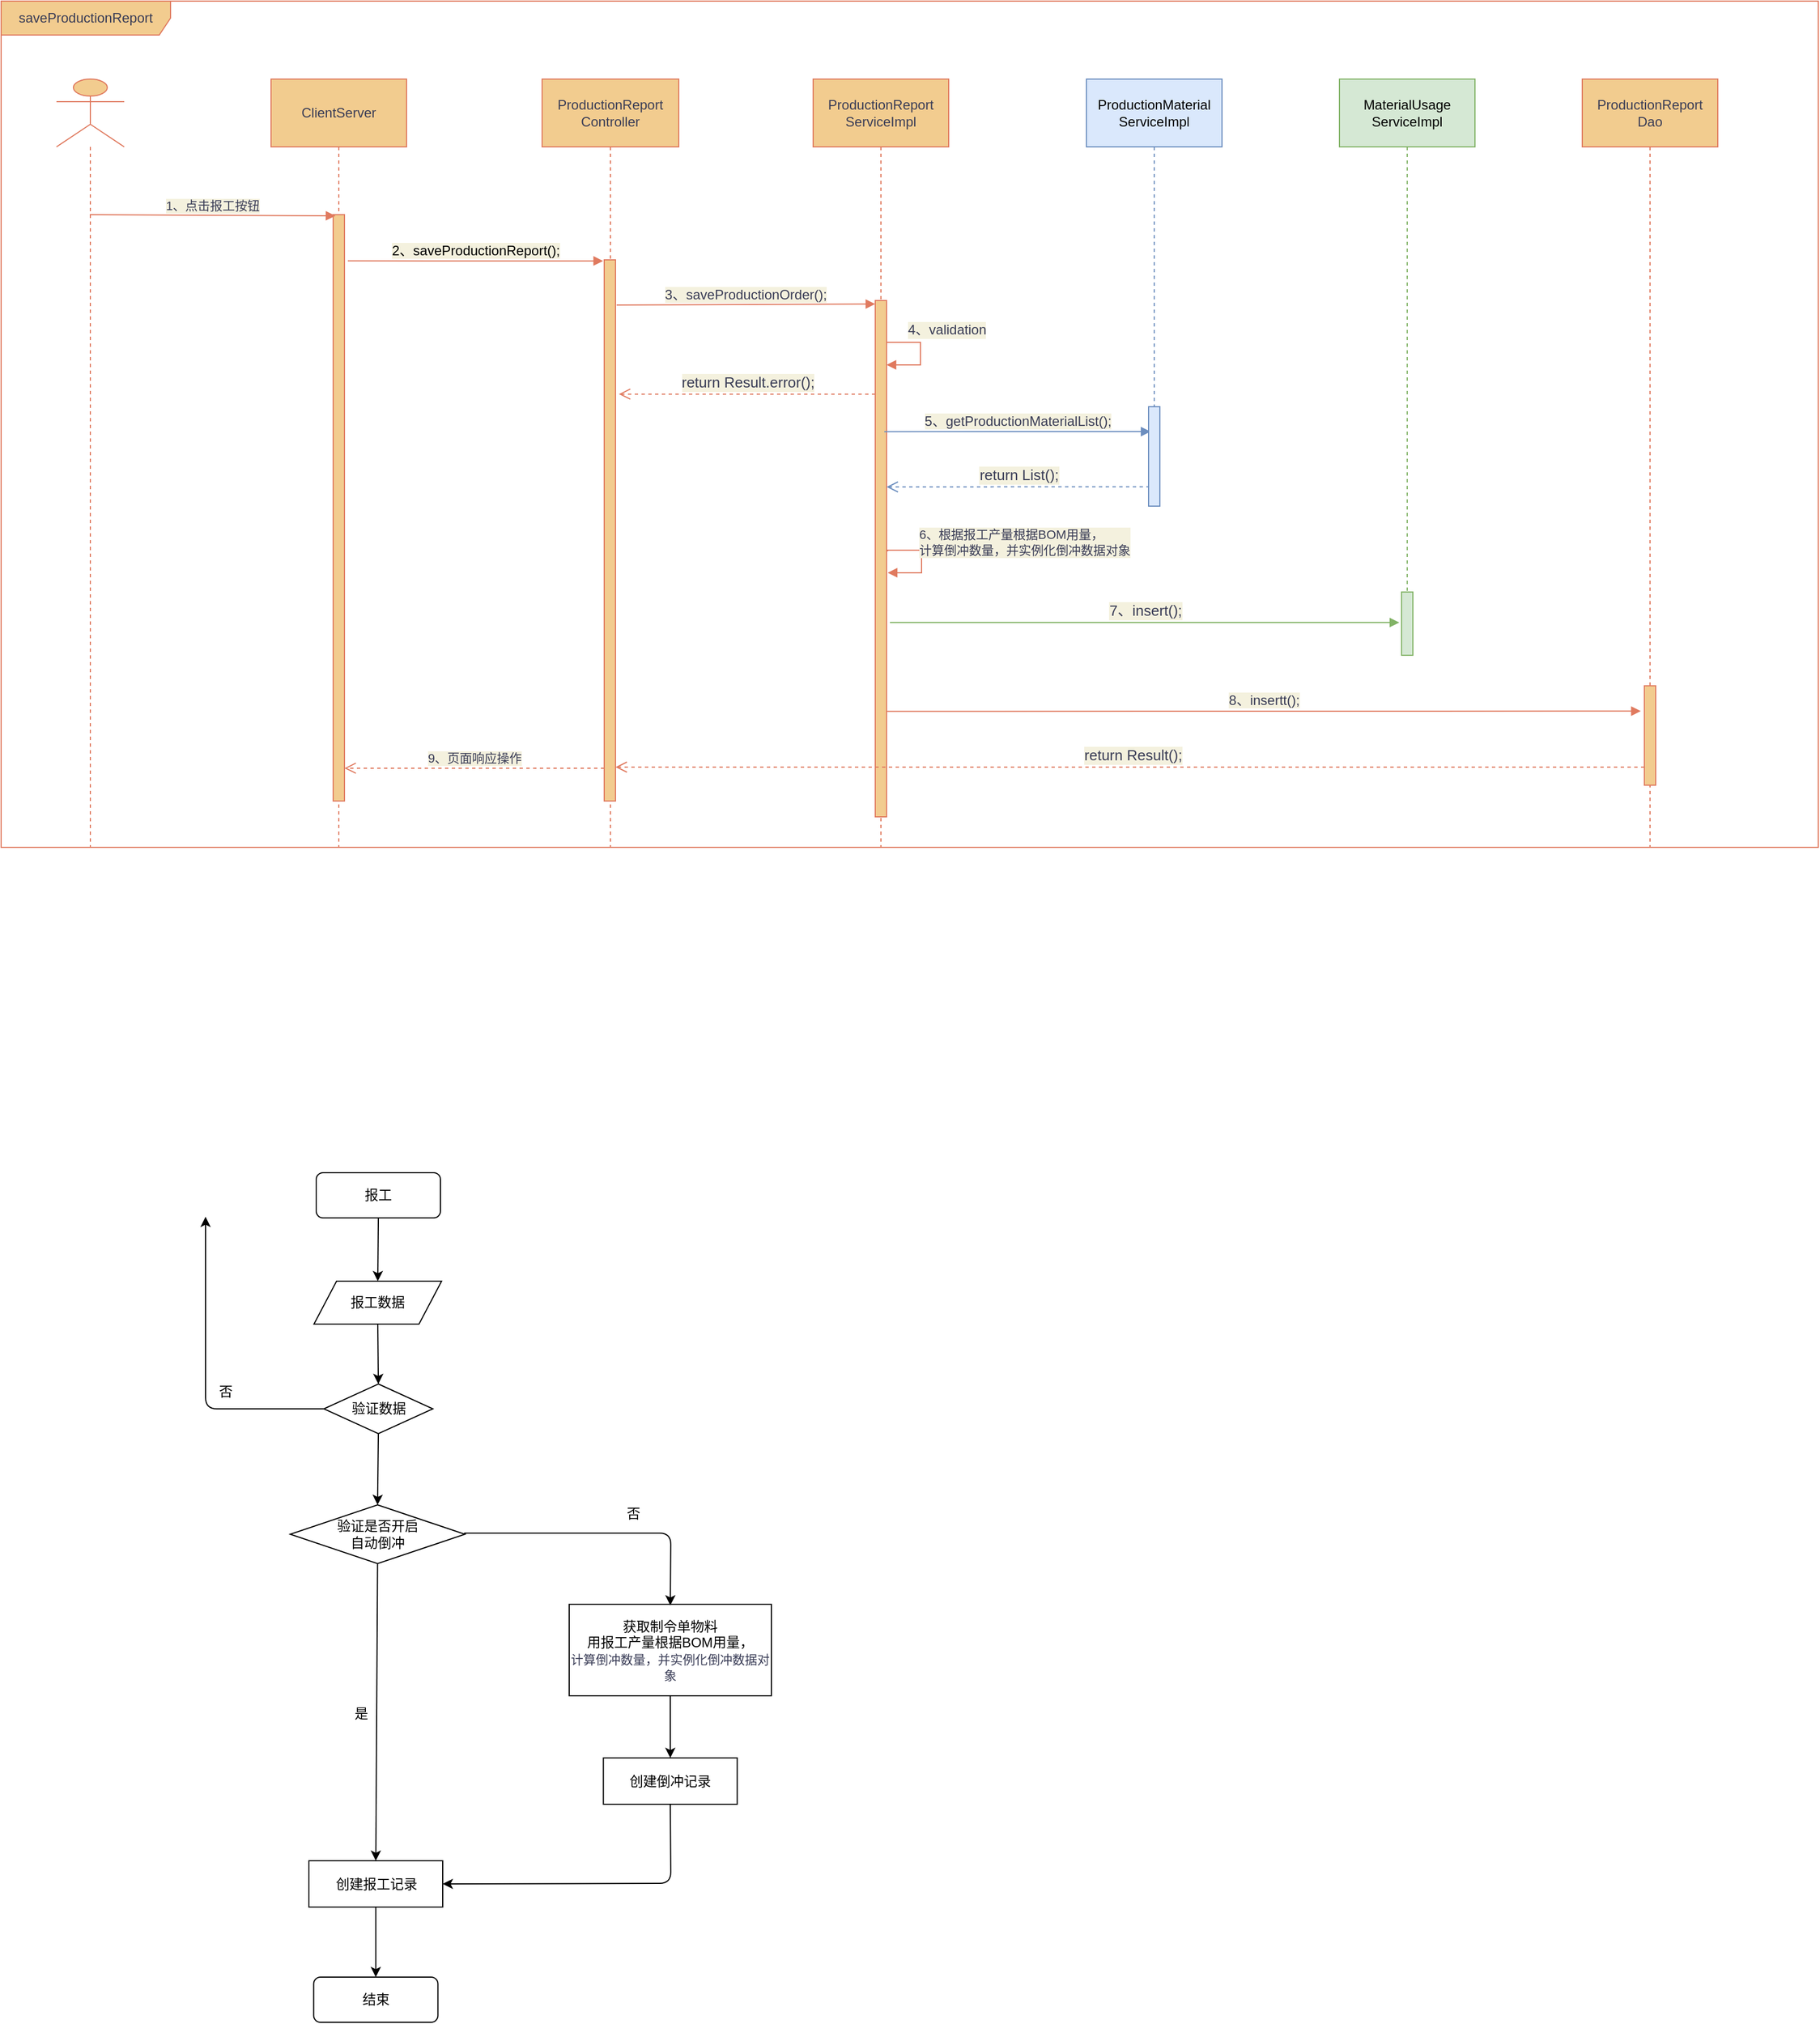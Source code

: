 <mxfile version="23.1.1" type="github" pages="5">
  <diagram name="报工" id="zWo01hbF4b2UpFMgGe-W">
    <mxGraphModel dx="1434" dy="772" grid="0" gridSize="10" guides="1" tooltips="1" connect="1" arrows="1" fold="1" page="1" pageScale="1" pageWidth="4681" pageHeight="3300" math="0" shadow="0">
      <root>
        <mxCell id="0" />
        <mxCell id="1" parent="0" />
        <mxCell id="HvC52o_Bk-lvO4FOrLRo-1" value="saveProductionReport" style="shape=umlFrame;whiteSpace=wrap;html=1;width=150;height=30;fillColor=#F2CC8F;strokeColor=#E07A5F;fontColor=#393C56;" parent="1" vertex="1">
          <mxGeometry x="453" y="155" width="1609" height="749" as="geometry" />
        </mxCell>
        <mxCell id="HvC52o_Bk-lvO4FOrLRo-2" value="" style="shape=umlLifeline;participant=umlActor;perimeter=lifelinePerimeter;whiteSpace=wrap;html=1;container=1;collapsible=0;recursiveResize=0;verticalAlign=top;spacingTop=36;outlineConnect=0;size=60;fillColor=#F2CC8F;strokeColor=#E07A5F;fontColor=#393C56;" parent="1" vertex="1">
          <mxGeometry x="502" y="224" width="60" height="680" as="geometry" />
        </mxCell>
        <mxCell id="HvC52o_Bk-lvO4FOrLRo-3" value="ClientServer" style="shape=umlLifeline;perimeter=lifelinePerimeter;whiteSpace=wrap;html=1;container=1;collapsible=0;recursiveResize=0;outlineConnect=0;size=60;fillColor=#F2CC8F;strokeColor=#E07A5F;fontColor=#393C56;" parent="1" vertex="1">
          <mxGeometry x="692" y="224" width="120" height="680" as="geometry" />
        </mxCell>
        <mxCell id="HvC52o_Bk-lvO4FOrLRo-4" value="" style="html=1;points=[];perimeter=orthogonalPerimeter;fillColor=#F2CC8F;strokeColor=#E07A5F;fontColor=#393C56;" parent="HvC52o_Bk-lvO4FOrLRo-3" vertex="1">
          <mxGeometry x="55" y="120" width="10" height="519" as="geometry" />
        </mxCell>
        <mxCell id="HvC52o_Bk-lvO4FOrLRo-5" value="ProductionReport&lt;br&gt;ServiceImpl" style="shape=umlLifeline;perimeter=lifelinePerimeter;whiteSpace=wrap;html=1;container=1;collapsible=0;recursiveResize=0;outlineConnect=0;size=60;fillColor=#F2CC8F;strokeColor=#E07A5F;fontColor=#393C56;" parent="1" vertex="1">
          <mxGeometry x="1172" y="224" width="120" height="680" as="geometry" />
        </mxCell>
        <mxCell id="HvC52o_Bk-lvO4FOrLRo-6" value="" style="html=1;points=[];perimeter=orthogonalPerimeter;fillColor=#F2CC8F;strokeColor=#E07A5F;fontColor=#393C56;" parent="HvC52o_Bk-lvO4FOrLRo-5" vertex="1">
          <mxGeometry x="55" y="196" width="10" height="457" as="geometry" />
        </mxCell>
        <mxCell id="HvC52o_Bk-lvO4FOrLRo-7" value="&lt;font style=&quot;font-size: 12px;&quot;&gt;4、validation&lt;/font&gt;" style="edgeStyle=orthogonalEdgeStyle;html=1;align=left;spacingLeft=2;endArrow=block;rounded=0;entryX=1;entryY=0.111;entryDx=0;entryDy=0;entryPerimeter=0;labelBackgroundColor=#F4F1DE;strokeColor=#E07A5F;fontColor=#393C56;" parent="HvC52o_Bk-lvO4FOrLRo-5" edge="1">
          <mxGeometry x="-0.62" y="11" relative="1" as="geometry">
            <mxPoint x="65" y="234" as="sourcePoint" />
            <Array as="points">
              <mxPoint x="65" y="233" />
              <mxPoint x="95" y="233" />
              <mxPoint x="95" y="253" />
            </Array>
            <mxPoint x="65" y="252.96" as="targetPoint" />
            <mxPoint as="offset" />
          </mxGeometry>
        </mxCell>
        <mxCell id="HvC52o_Bk-lvO4FOrLRo-8" value="ProductionReport&lt;br&gt;Controller" style="shape=umlLifeline;perimeter=lifelinePerimeter;whiteSpace=wrap;html=1;container=1;collapsible=0;recursiveResize=0;outlineConnect=0;size=60;fillColor=#F2CC8F;strokeColor=#E07A5F;fontColor=#393C56;" parent="1" vertex="1">
          <mxGeometry x="932" y="224" width="121" height="680" as="geometry" />
        </mxCell>
        <mxCell id="HvC52o_Bk-lvO4FOrLRo-9" value="" style="html=1;points=[];perimeter=orthogonalPerimeter;fillColor=#F2CC8F;strokeColor=#E07A5F;fontColor=#393C56;" parent="HvC52o_Bk-lvO4FOrLRo-8" vertex="1">
          <mxGeometry x="55" y="160" width="10" height="479" as="geometry" />
        </mxCell>
        <mxCell id="HvC52o_Bk-lvO4FOrLRo-10" value="1、点击报工按钮" style="html=1;verticalAlign=bottom;endArrow=block;rounded=0;entryX=0.2;entryY=0.002;entryDx=0;entryDy=0;entryPerimeter=0;labelBackgroundColor=#F4F1DE;strokeColor=#E07A5F;fontColor=#393C56;" parent="1" edge="1">
          <mxGeometry width="80" relative="1" as="geometry">
            <mxPoint x="531.5" y="344" as="sourcePoint" />
            <mxPoint x="749" y="345.038" as="targetPoint" />
            <Array as="points" />
          </mxGeometry>
        </mxCell>
        <mxCell id="HvC52o_Bk-lvO4FOrLRo-11" value="&lt;span style=&quot;color: rgb(0, 0, 0); font-family: Helvetica; font-style: normal; font-variant-ligatures: normal; font-variant-caps: normal; font-weight: 400; letter-spacing: normal; orphans: 2; text-align: left; text-indent: 0px; text-transform: none; widows: 2; word-spacing: 0px; -webkit-text-stroke-width: 0px; text-decoration-thickness: initial; text-decoration-style: initial; text-decoration-color: initial; float: none; background-color: rgb(244, 241, 222); display: inline !important;&quot;&gt;&lt;font style=&quot;font-size: 12px;&quot;&gt;2、saveProductionReport();&lt;/font&gt;&lt;/span&gt;" style="html=1;verticalAlign=bottom;endArrow=block;entryX=0;entryY=0;rounded=0;exitX=1.4;exitY=0.154;exitDx=0;exitDy=0;exitPerimeter=0;labelBackgroundColor=#F4F1DE;strokeColor=#E07A5F;fontColor=#393C56;" parent="1" edge="1">
          <mxGeometry relative="1" as="geometry">
            <mxPoint x="760" y="384.926" as="sourcePoint" />
            <mxPoint x="986" y="385.0" as="targetPoint" />
          </mxGeometry>
        </mxCell>
        <mxCell id="HvC52o_Bk-lvO4FOrLRo-12" value="&lt;font style=&quot;font-size: 13px;&quot;&gt;return Result.error();&lt;/font&gt;" style="html=1;verticalAlign=bottom;endArrow=open;dashed=1;endSize=8;rounded=0;entryX=1.3;entryY=0.47;entryDx=0;entryDy=0;entryPerimeter=0;labelBackgroundColor=#F4F1DE;strokeColor=#E07A5F;fontColor=#393C56;" parent="1" edge="1">
          <mxGeometry x="-0.004" relative="1" as="geometry">
            <mxPoint x="1000" y="502.86" as="targetPoint" />
            <mxPoint x="1227" y="502.86" as="sourcePoint" />
            <mxPoint as="offset" />
          </mxGeometry>
        </mxCell>
        <mxCell id="HvC52o_Bk-lvO4FOrLRo-13" value="&lt;font style=&quot;font-size: 12px;&quot;&gt;3、saveProductionOrder();&lt;/font&gt;" style="html=1;verticalAlign=bottom;endArrow=block;rounded=0;entryX=0;entryY=0.013;entryDx=0;entryDy=0;entryPerimeter=0;exitX=1.1;exitY=0.293;exitDx=0;exitDy=0;exitPerimeter=0;labelBackgroundColor=#F4F1DE;strokeColor=#E07A5F;fontColor=#393C56;" parent="1" edge="1">
          <mxGeometry width="80" relative="1" as="geometry">
            <mxPoint x="998" y="424.034" as="sourcePoint" />
            <mxPoint x="1227" y="423.093" as="targetPoint" />
          </mxGeometry>
        </mxCell>
        <mxCell id="HvC52o_Bk-lvO4FOrLRo-14" value="ProductionReport&lt;br&gt;Dao" style="shape=umlLifeline;perimeter=lifelinePerimeter;whiteSpace=wrap;html=1;container=1;collapsible=0;recursiveResize=0;outlineConnect=0;size=60;fillColor=#F2CC8F;strokeColor=#E07A5F;fontColor=#393C56;" parent="1" vertex="1">
          <mxGeometry x="1853" y="224" width="120" height="680" as="geometry" />
        </mxCell>
        <mxCell id="HvC52o_Bk-lvO4FOrLRo-15" value="" style="html=1;points=[];perimeter=orthogonalPerimeter;fillColor=#F2CC8F;strokeColor=#E07A5F;fontColor=#393C56;" parent="HvC52o_Bk-lvO4FOrLRo-14" vertex="1">
          <mxGeometry x="55" y="537" width="10" height="88" as="geometry" />
        </mxCell>
        <mxCell id="HvC52o_Bk-lvO4FOrLRo-31" value="&lt;font style=&quot;font-size: 13px;&quot;&gt;return Result();&lt;/font&gt;" style="html=1;verticalAlign=bottom;endArrow=open;dashed=1;endSize=8;rounded=0;labelBackgroundColor=#F4F1DE;strokeColor=#E07A5F;fontColor=#393C56;" parent="HvC52o_Bk-lvO4FOrLRo-14" target="HvC52o_Bk-lvO4FOrLRo-9" edge="1">
          <mxGeometry x="-0.004" relative="1" as="geometry">
            <mxPoint x="-172" y="609.0" as="targetPoint" />
            <mxPoint x="55" y="609.0" as="sourcePoint" />
            <mxPoint as="offset" />
          </mxGeometry>
        </mxCell>
        <mxCell id="HvC52o_Bk-lvO4FOrLRo-18" value="9、页面响应操作" style="html=1;verticalAlign=bottom;endArrow=open;dashed=1;endSize=8;rounded=0;exitX=0;exitY=0.979;exitDx=0;exitDy=0;exitPerimeter=0;labelBackgroundColor=#F4F1DE;strokeColor=#E07A5F;fontColor=#393C56;" parent="1" edge="1">
          <mxGeometry relative="1" as="geometry">
            <mxPoint x="987" y="833.97" as="sourcePoint" />
            <mxPoint x="757" y="833.97" as="targetPoint" />
          </mxGeometry>
        </mxCell>
        <mxCell id="HvC52o_Bk-lvO4FOrLRo-19" value="ProductionMaterial&lt;br&gt;ServiceImpl" style="shape=umlLifeline;perimeter=lifelinePerimeter;whiteSpace=wrap;html=1;container=1;collapsible=0;recursiveResize=0;outlineConnect=0;size=60;fillColor=#dae8fc;strokeColor=#6c8ebf;" parent="1" vertex="1">
          <mxGeometry x="1414" y="224" width="120" height="370" as="geometry" />
        </mxCell>
        <mxCell id="HvC52o_Bk-lvO4FOrLRo-21" value="&lt;font style=&quot;font-size: 12px;&quot;&gt;5、getProductionMaterialList();&lt;/font&gt;" style="html=1;verticalAlign=bottom;endArrow=block;rounded=0;entryX=0.171;entryY=0.25;entryDx=0;entryDy=0;entryPerimeter=0;exitX=0.6;exitY=0.481;exitDx=0;exitDy=0;exitPerimeter=0;labelBackgroundColor=#F4F1DE;strokeColor=#6c8ebf;fontColor=#393C56;fillColor=#dae8fc;" parent="1" target="HvC52o_Bk-lvO4FOrLRo-28" edge="1">
          <mxGeometry width="80" relative="1" as="geometry">
            <mxPoint x="1235" y="536.098" as="sourcePoint" />
            <mxPoint x="1474" y="536.003" as="targetPoint" />
          </mxGeometry>
        </mxCell>
        <mxCell id="HvC52o_Bk-lvO4FOrLRo-22" value="&lt;font style=&quot;font-size: 13px;&quot;&gt;return List();&lt;/font&gt;" style="html=1;verticalAlign=bottom;endArrow=open;dashed=1;endSize=8;rounded=0;labelBackgroundColor=#F4F1DE;strokeColor=#6c8ebf;fontColor=#393C56;fillColor=#dae8fc;exitX=0.1;exitY=0.805;exitDx=0;exitDy=0;exitPerimeter=0;" parent="1" source="HvC52o_Bk-lvO4FOrLRo-28" edge="1">
          <mxGeometry x="-0.004" relative="1" as="geometry">
            <mxPoint x="1237" y="585" as="targetPoint" />
            <mxPoint x="1473" y="584.0" as="sourcePoint" />
            <mxPoint as="offset" />
          </mxGeometry>
        </mxCell>
        <mxCell id="HvC52o_Bk-lvO4FOrLRo-25" value="6、根据报工产量根据BOM用量，&lt;br&gt;计算倒冲数量，并实例化倒冲数据对象" style="edgeStyle=orthogonalEdgeStyle;html=1;align=left;spacingLeft=2;endArrow=block;rounded=0;entryX=1;entryY=0.111;entryDx=0;entryDy=0;entryPerimeter=0;labelBackgroundColor=#F4F1DE;strokeColor=#E07A5F;fontColor=#393C56;" parent="1" edge="1">
          <mxGeometry x="-0.383" y="7" relative="1" as="geometry">
            <mxPoint x="1238" y="642" as="sourcePoint" />
            <Array as="points">
              <mxPoint x="1238" y="641" />
              <mxPoint x="1268" y="641" />
              <mxPoint x="1268" y="661" />
            </Array>
            <mxPoint x="1238" y="660.96" as="targetPoint" />
            <mxPoint as="offset" />
          </mxGeometry>
        </mxCell>
        <mxCell id="HvC52o_Bk-lvO4FOrLRo-26" value="MaterialUsage&lt;br&gt;ServiceImpl" style="shape=umlLifeline;perimeter=lifelinePerimeter;whiteSpace=wrap;html=1;container=1;collapsible=0;recursiveResize=0;outlineConnect=0;size=60;fillColor=#d5e8d4;strokeColor=#82b366;" parent="1" vertex="1">
          <mxGeometry x="1638" y="224" width="120" height="508" as="geometry" />
        </mxCell>
        <mxCell id="HvC52o_Bk-lvO4FOrLRo-29" value="" style="html=1;points=[];perimeter=orthogonalPerimeter;fillColor=#d5e8d4;strokeColor=#82b366;" parent="HvC52o_Bk-lvO4FOrLRo-26" vertex="1">
          <mxGeometry x="55" y="454" width="10" height="56" as="geometry" />
        </mxCell>
        <mxCell id="HvC52o_Bk-lvO4FOrLRo-27" value="&lt;font style=&quot;font-size: 13px;&quot;&gt;7、insert();&lt;/font&gt;" style="html=1;verticalAlign=bottom;endArrow=block;rounded=0;labelBackgroundColor=#F4F1DE;strokeColor=#82b366;fontColor=#393C56;fillColor=#d5e8d4;" parent="1" edge="1">
          <mxGeometry x="0.001" width="80" relative="1" as="geometry">
            <mxPoint x="1240" y="705" as="sourcePoint" />
            <mxPoint x="1691" y="705" as="targetPoint" />
            <mxPoint as="offset" />
          </mxGeometry>
        </mxCell>
        <mxCell id="HvC52o_Bk-lvO4FOrLRo-28" value="" style="html=1;points=[];perimeter=orthogonalPerimeter;fillColor=#dae8fc;strokeColor=#6c8ebf;" parent="1" vertex="1">
          <mxGeometry x="1469" y="514" width="10" height="88" as="geometry" />
        </mxCell>
        <mxCell id="HvC52o_Bk-lvO4FOrLRo-30" value="&lt;font style=&quot;font-size: 12px;&quot;&gt;8、insertt();&lt;/font&gt;" style="html=1;verticalAlign=bottom;endArrow=block;rounded=0;entryX=-0.318;entryY=0.277;entryDx=0;entryDy=0;entryPerimeter=0;exitX=0.959;exitY=0.8;exitDx=0;exitDy=0;exitPerimeter=0;labelBackgroundColor=#F4F1DE;strokeColor=#E07A5F;fontColor=#393C56;" parent="1" edge="1">
          <mxGeometry width="80" relative="1" as="geometry">
            <mxPoint x="1236.59" y="783.6" as="sourcePoint" />
            <mxPoint x="1904.82" y="783.376" as="targetPoint" />
          </mxGeometry>
        </mxCell>
        <mxCell id="rA4A2v2HGRDMiev4CEQb-1" value="报工" style="rounded=1;whiteSpace=wrap;html=1;" parent="1" vertex="1">
          <mxGeometry x="732" y="1192" width="110" height="40" as="geometry" />
        </mxCell>
        <mxCell id="rA4A2v2HGRDMiev4CEQb-2" value="" style="endArrow=classic;html=1;exitX=0.5;exitY=1;exitDx=0;exitDy=0;entryX=0.5;entryY=0;entryDx=0;entryDy=0;" parent="1" source="rA4A2v2HGRDMiev4CEQb-1" target="rA4A2v2HGRDMiev4CEQb-3" edge="1">
          <mxGeometry width="50" height="50" relative="1" as="geometry">
            <mxPoint x="786.5" y="1245" as="sourcePoint" />
            <mxPoint x="788" y="1279" as="targetPoint" />
          </mxGeometry>
        </mxCell>
        <mxCell id="rA4A2v2HGRDMiev4CEQb-3" value="报工数据" style="shape=parallelogram;perimeter=parallelogramPerimeter;whiteSpace=wrap;html=1;fixedSize=1;" parent="1" vertex="1">
          <mxGeometry x="730" y="1288" width="113" height="38" as="geometry" />
        </mxCell>
        <mxCell id="rA4A2v2HGRDMiev4CEQb-4" value="验证数据" style="rhombus;whiteSpace=wrap;html=1;" parent="1" vertex="1">
          <mxGeometry x="738.75" y="1379" width="96.5" height="44" as="geometry" />
        </mxCell>
        <mxCell id="rA4A2v2HGRDMiev4CEQb-5" value="" style="endArrow=classic;html=1;rounded=0;exitX=0.5;exitY=1;exitDx=0;exitDy=0;entryX=0.5;entryY=0;entryDx=0;entryDy=0;" parent="1" source="rA4A2v2HGRDMiev4CEQb-3" target="rA4A2v2HGRDMiev4CEQb-4" edge="1">
          <mxGeometry width="50" height="50" relative="1" as="geometry">
            <mxPoint x="1091" y="1578" as="sourcePoint" />
            <mxPoint x="1141" y="1528" as="targetPoint" />
          </mxGeometry>
        </mxCell>
        <mxCell id="rA4A2v2HGRDMiev4CEQb-6" value="" style="edgeStyle=segmentEdgeStyle;endArrow=classic;html=1;exitX=0;exitY=0.5;exitDx=0;exitDy=0;" parent="1" source="rA4A2v2HGRDMiev4CEQb-4" edge="1">
          <mxGeometry width="50" height="50" relative="1" as="geometry">
            <mxPoint x="646" y="1231" as="sourcePoint" />
            <mxPoint x="634" y="1231" as="targetPoint" />
            <Array as="points">
              <mxPoint x="634" y="1401" />
            </Array>
          </mxGeometry>
        </mxCell>
        <mxCell id="rA4A2v2HGRDMiev4CEQb-7" value="否" style="text;html=1;strokeColor=none;fillColor=none;align=center;verticalAlign=middle;whiteSpace=wrap;rounded=0;" parent="1" vertex="1">
          <mxGeometry x="622" y="1371" width="60" height="30" as="geometry" />
        </mxCell>
        <mxCell id="rA4A2v2HGRDMiev4CEQb-9" value="" style="endArrow=classic;html=1;rounded=0;exitX=0.5;exitY=1;exitDx=0;exitDy=0;entryX=0.5;entryY=0;entryDx=0;entryDy=0;" parent="1" source="rA4A2v2HGRDMiev4CEQb-4" target="rA4A2v2HGRDMiev4CEQb-16" edge="1">
          <mxGeometry width="50" height="50" relative="1" as="geometry">
            <mxPoint x="797" y="1336" as="sourcePoint" />
            <mxPoint x="786.375" y="1474" as="targetPoint" />
            <Array as="points" />
          </mxGeometry>
        </mxCell>
        <mxCell id="rA4A2v2HGRDMiev4CEQb-10" value="创建报工记录" style="rounded=0;whiteSpace=wrap;html=1;" parent="1" vertex="1">
          <mxGeometry x="725.5" y="1801" width="118.5" height="41" as="geometry" />
        </mxCell>
        <mxCell id="rA4A2v2HGRDMiev4CEQb-12" value="结束" style="rounded=1;whiteSpace=wrap;html=1;" parent="1" vertex="1">
          <mxGeometry x="729.75" y="1904" width="110" height="40" as="geometry" />
        </mxCell>
        <mxCell id="rA4A2v2HGRDMiev4CEQb-13" value="" style="endArrow=classic;html=1;rounded=0;exitX=0.5;exitY=1;exitDx=0;exitDy=0;entryX=0.5;entryY=0;entryDx=0;entryDy=0;" parent="1" source="rA4A2v2HGRDMiev4CEQb-10" target="rA4A2v2HGRDMiev4CEQb-12" edge="1">
          <mxGeometry width="50" height="50" relative="1" as="geometry">
            <mxPoint x="794.75" y="1854" as="sourcePoint" />
            <mxPoint x="794.75" y="1907" as="targetPoint" />
            <Array as="points" />
          </mxGeometry>
        </mxCell>
        <mxCell id="rA4A2v2HGRDMiev4CEQb-16" value="验证是否开启&lt;br&gt;自动倒冲" style="rhombus;whiteSpace=wrap;html=1;" parent="1" vertex="1">
          <mxGeometry x="709" y="1486" width="154.62" height="52" as="geometry" />
        </mxCell>
        <mxCell id="rA4A2v2HGRDMiev4CEQb-17" value="" style="endArrow=classic;html=1;rounded=0;exitX=0.5;exitY=1;exitDx=0;exitDy=0;entryX=0.5;entryY=0;entryDx=0;entryDy=0;" parent="1" source="rA4A2v2HGRDMiev4CEQb-16" target="rA4A2v2HGRDMiev4CEQb-10" edge="1">
          <mxGeometry width="50" height="50" relative="1" as="geometry">
            <mxPoint x="1161" y="1501" as="sourcePoint" />
            <mxPoint x="1211" y="1451" as="targetPoint" />
          </mxGeometry>
        </mxCell>
        <mxCell id="rA4A2v2HGRDMiev4CEQb-23" value="否" style="text;html=1;strokeColor=none;fillColor=none;align=center;verticalAlign=middle;whiteSpace=wrap;rounded=0;" parent="1" vertex="1">
          <mxGeometry x="983" y="1479" width="60" height="30" as="geometry" />
        </mxCell>
        <mxCell id="rA4A2v2HGRDMiev4CEQb-24" value="获取制令单物料&lt;br&gt;用报工产量根据BOM用量，&lt;br style=&quot;border-color: var(--border-color); color: rgb(57, 60, 86); font-size: 11px; text-align: left;&quot;&gt;&lt;span style=&quot;color: rgb(57, 60, 86); font-size: 11px; text-align: left; background-color: rgb(255, 255, 255);&quot;&gt;计算倒冲数量，并实例化倒冲数据对象&lt;/span&gt;" style="rounded=0;whiteSpace=wrap;html=1;" parent="1" vertex="1">
          <mxGeometry x="956" y="1574" width="179" height="81" as="geometry" />
        </mxCell>
        <mxCell id="rA4A2v2HGRDMiev4CEQb-25" value="" style="endArrow=classic;html=1;rounded=0;exitX=0.5;exitY=1;exitDx=0;exitDy=0;entryX=0.5;entryY=0;entryDx=0;entryDy=0;" parent="1" source="rA4A2v2HGRDMiev4CEQb-24" target="rA4A2v2HGRDMiev4CEQb-26" edge="1">
          <mxGeometry width="50" height="50" relative="1" as="geometry">
            <mxPoint x="1161" y="1716" as="sourcePoint" />
            <mxPoint x="1045" y="1753" as="targetPoint" />
          </mxGeometry>
        </mxCell>
        <mxCell id="rA4A2v2HGRDMiev4CEQb-26" value="创建倒冲记录" style="rounded=0;whiteSpace=wrap;html=1;" parent="1" vertex="1">
          <mxGeometry x="986.25" y="1710" width="118.5" height="41" as="geometry" />
        </mxCell>
        <mxCell id="rA4A2v2HGRDMiev4CEQb-30" value="" style="endArrow=classic;html=1;rounded=1;entryX=1;entryY=0.5;entryDx=0;entryDy=0;exitX=0.5;exitY=1;exitDx=0;exitDy=0;curved=0;" parent="1" source="rA4A2v2HGRDMiev4CEQb-26" target="rA4A2v2HGRDMiev4CEQb-10" edge="1">
          <mxGeometry width="50" height="50" relative="1" as="geometry">
            <mxPoint x="1161" y="1716" as="sourcePoint" />
            <mxPoint x="1211" y="1666" as="targetPoint" />
            <Array as="points">
              <mxPoint x="1046" y="1821" />
            </Array>
          </mxGeometry>
        </mxCell>
        <mxCell id="pQBatQA2wpBaR5pML06n-1" value="是" style="text;html=1;strokeColor=none;fillColor=none;align=center;verticalAlign=middle;whiteSpace=wrap;rounded=0;" parent="1" vertex="1">
          <mxGeometry x="742" y="1656" width="60" height="30" as="geometry" />
        </mxCell>
        <mxCell id="ChYzGdxvnYhyabzN6-dD-1" value="" style="endArrow=classic;html=1;rounded=1;exitX=0.996;exitY=0.462;exitDx=0;exitDy=0;exitPerimeter=0;entryX=0.5;entryY=0;entryDx=0;entryDy=0;curved=0;" edge="1" parent="1">
          <mxGeometry width="50" height="50" relative="1" as="geometry">
            <mxPoint x="863.002" y="1511.024" as="sourcePoint" />
            <mxPoint x="1045.5" y="1575" as="targetPoint" />
            <Array as="points">
              <mxPoint x="1046" y="1511" />
            </Array>
          </mxGeometry>
        </mxCell>
      </root>
    </mxGraphModel>
  </diagram>
  <diagram id="rwTTvEv679dInaB4qkXv" name="入库">
    <mxGraphModel dx="1434" dy="772" grid="0" gridSize="10" guides="1" tooltips="1" connect="1" arrows="1" fold="1" page="1" pageScale="1" pageWidth="4681" pageHeight="3300" math="0" shadow="0">
      <root>
        <mxCell id="0" />
        <mxCell id="1" parent="0" />
        <mxCell id="g37fZ350pJpTM_yHfSLt-18" value="mterialUsageCreate" style="shape=umlFrame;whiteSpace=wrap;html=1;width=150;height=30;fillColor=#F2CC8F;strokeColor=#E07A5F;fontColor=#393C56;" parent="1" vertex="1">
          <mxGeometry x="160" y="160" width="1360" height="720" as="geometry" />
        </mxCell>
        <mxCell id="g37fZ350pJpTM_yHfSLt-1" value="" style="shape=umlLifeline;participant=umlActor;perimeter=lifelinePerimeter;whiteSpace=wrap;html=1;container=1;collapsible=0;recursiveResize=0;verticalAlign=top;spacingTop=36;outlineConnect=0;size=60;fillColor=#F2CC8F;strokeColor=#E07A5F;fontColor=#393C56;" parent="1" vertex="1">
          <mxGeometry x="209" y="200" width="60" height="680" as="geometry" />
        </mxCell>
        <mxCell id="g37fZ350pJpTM_yHfSLt-2" value="ClientServer" style="shape=umlLifeline;perimeter=lifelinePerimeter;whiteSpace=wrap;html=1;container=1;collapsible=0;recursiveResize=0;outlineConnect=0;size=60;fillColor=#F2CC8F;strokeColor=#E07A5F;fontColor=#393C56;" parent="1" vertex="1">
          <mxGeometry x="399" y="200" width="120" height="680" as="geometry" />
        </mxCell>
        <mxCell id="g37fZ350pJpTM_yHfSLt-3" value="" style="html=1;points=[];perimeter=orthogonalPerimeter;fillColor=#F2CC8F;strokeColor=#E07A5F;fontColor=#393C56;" parent="g37fZ350pJpTM_yHfSLt-2" vertex="1">
          <mxGeometry x="55" y="120" width="10" height="519" as="geometry" />
        </mxCell>
        <mxCell id="g37fZ350pJpTM_yHfSLt-4" value="MterialUsage&lt;br&gt;ServiceImpl" style="shape=umlLifeline;perimeter=lifelinePerimeter;whiteSpace=wrap;html=1;container=1;collapsible=0;recursiveResize=0;outlineConnect=0;size=60;fillColor=#F2CC8F;strokeColor=#E07A5F;fontColor=#393C56;" parent="1" vertex="1">
          <mxGeometry x="879" y="200" width="120" height="680" as="geometry" />
        </mxCell>
        <mxCell id="g37fZ350pJpTM_yHfSLt-5" value="" style="html=1;points=[];perimeter=orthogonalPerimeter;fillColor=#F2CC8F;strokeColor=#E07A5F;fontColor=#393C56;" parent="g37fZ350pJpTM_yHfSLt-4" vertex="1">
          <mxGeometry x="55" y="240" width="10" height="306" as="geometry" />
        </mxCell>
        <mxCell id="g37fZ350pJpTM_yHfSLt-7" value="MterialUsage&lt;br&gt;Controller" style="shape=umlLifeline;perimeter=lifelinePerimeter;whiteSpace=wrap;html=1;container=1;collapsible=0;recursiveResize=0;outlineConnect=0;size=60;fillColor=#F2CC8F;strokeColor=#E07A5F;fontColor=#393C56;" parent="1" vertex="1">
          <mxGeometry x="639" y="200" width="121" height="680" as="geometry" />
        </mxCell>
        <mxCell id="g37fZ350pJpTM_yHfSLt-8" value="" style="html=1;points=[];perimeter=orthogonalPerimeter;fillColor=#F2CC8F;strokeColor=#E07A5F;fontColor=#393C56;" parent="g37fZ350pJpTM_yHfSLt-7" vertex="1">
          <mxGeometry x="55" y="170" width="10" height="440" as="geometry" />
        </mxCell>
        <mxCell id="g37fZ350pJpTM_yHfSLt-9" value="1、选择线边仓入库，提交" style="html=1;verticalAlign=bottom;endArrow=block;rounded=0;entryX=0;entryY=0.008;entryDx=0;entryDy=0;entryPerimeter=0;labelBackgroundColor=#F4F1DE;strokeColor=#E07A5F;fontColor=#393C56;" parent="1" target="g37fZ350pJpTM_yHfSLt-3" edge="1">
          <mxGeometry width="80" relative="1" as="geometry">
            <mxPoint x="238.5" y="323" as="sourcePoint" />
            <mxPoint x="456" y="324.038" as="targetPoint" />
            <Array as="points" />
          </mxGeometry>
        </mxCell>
        <mxCell id="g37fZ350pJpTM_yHfSLt-10" value="&lt;span style=&quot;color: rgb(0, 0, 0); font-family: Helvetica; font-size: 11px; font-style: normal; font-variant-ligatures: normal; font-variant-caps: normal; font-weight: 400; letter-spacing: normal; orphans: 2; text-align: left; text-indent: 0px; text-transform: none; widows: 2; word-spacing: 0px; -webkit-text-stroke-width: 0px; text-decoration-thickness: initial; text-decoration-style: initial; text-decoration-color: initial; float: none; display: inline !important; background-color: rgb(244, 241, 222);&quot;&gt;2、mterialUsageCreate();&lt;/span&gt;" style="html=1;verticalAlign=bottom;endArrow=block;entryX=0;entryY=0;rounded=0;labelBackgroundColor=#F4F1DE;strokeColor=#E07A5F;fontColor=#393C56;exitX=0.9;exitY=0.131;exitDx=0;exitDy=0;exitPerimeter=0;" parent="1" edge="1">
          <mxGeometry relative="1" as="geometry">
            <mxPoint x="463" y="398.989" as="sourcePoint" />
            <mxPoint x="693" y="400.0" as="targetPoint" />
          </mxGeometry>
        </mxCell>
        <mxCell id="g37fZ350pJpTM_yHfSLt-12" value="3、mterialUsageCreate();" style="html=1;verticalAlign=bottom;endArrow=block;rounded=0;entryX=0;entryY=0.013;entryDx=0;entryDy=0;entryPerimeter=0;exitX=1.1;exitY=0.293;exitDx=0;exitDy=0;exitPerimeter=0;labelBackgroundColor=#F4F1DE;strokeColor=#E07A5F;fontColor=#393C56;" parent="1" edge="1">
          <mxGeometry width="80" relative="1" as="geometry">
            <mxPoint x="705" y="480.034" as="sourcePoint" />
            <mxPoint x="934" y="479.093" as="targetPoint" />
          </mxGeometry>
        </mxCell>
        <mxCell id="g37fZ350pJpTM_yHfSLt-13" value="MterialUsage&lt;br&gt;Dao" style="shape=umlLifeline;perimeter=lifelinePerimeter;whiteSpace=wrap;html=1;container=1;collapsible=0;recursiveResize=0;outlineConnect=0;size=60;fillColor=#F2CC8F;strokeColor=#E07A5F;fontColor=#393C56;" parent="1" vertex="1">
          <mxGeometry x="1360" y="200" width="120" height="680" as="geometry" />
        </mxCell>
        <mxCell id="g37fZ350pJpTM_yHfSLt-14" value="" style="html=1;points=[];perimeter=orthogonalPerimeter;fillColor=#F2CC8F;strokeColor=#E07A5F;fontColor=#393C56;" parent="g37fZ350pJpTM_yHfSLt-13" vertex="1">
          <mxGeometry x="55" y="354" width="10" height="190" as="geometry" />
        </mxCell>
        <mxCell id="g37fZ350pJpTM_yHfSLt-15" value="4、生成入库记录&lt;div style=&quot;text-align: left;&quot;&gt;&lt;/div&gt;" style="html=1;verticalAlign=bottom;endArrow=block;rounded=0;entryX=0;entryY=0;entryDx=0;entryDy=0;entryPerimeter=0;labelBackgroundColor=#F4F1DE;strokeColor=#6c8ebf;fontColor=#393C56;fillColor=#dae8fc;" parent="1" edge="1">
          <mxGeometry width="80" relative="1" as="geometry">
            <mxPoint x="944" y="548" as="sourcePoint" />
            <mxPoint x="1174" y="548" as="targetPoint" />
          </mxGeometry>
        </mxCell>
        <mxCell id="g37fZ350pJpTM_yHfSLt-16" value="6、return Result();" style="html=1;verticalAlign=bottom;endArrow=open;dashed=1;endSize=8;rounded=0;align=left;labelBackgroundColor=#F4F1DE;strokeColor=#E07A5F;fontColor=#393C56;exitX=-0.2;exitY=0.911;exitDx=0;exitDy=0;exitPerimeter=0;entryX=1.1;entryY=0.814;entryDx=0;entryDy=0;entryPerimeter=0;" parent="1" source="g37fZ350pJpTM_yHfSLt-14" target="g37fZ350pJpTM_yHfSLt-8" edge="1">
          <mxGeometry x="0.41" relative="1" as="geometry">
            <mxPoint x="1172" y="706" as="sourcePoint" />
            <mxPoint x="704" y="706" as="targetPoint" />
            <mxPoint as="offset" />
          </mxGeometry>
        </mxCell>
        <mxCell id="g37fZ350pJpTM_yHfSLt-17" value="7、页面响应操作" style="html=1;verticalAlign=bottom;endArrow=open;dashed=1;endSize=8;rounded=0;exitX=0;exitY=0.979;exitDx=0;exitDy=0;exitPerimeter=0;labelBackgroundColor=#F4F1DE;strokeColor=#E07A5F;fontColor=#393C56;" parent="1" edge="1">
          <mxGeometry relative="1" as="geometry">
            <mxPoint x="694" y="746.97" as="sourcePoint" />
            <mxPoint x="464" y="746.97" as="targetPoint" />
          </mxGeometry>
        </mxCell>
        <mxCell id="2pZJSCO9I7hHxK6pCvQd-1" value="wms&lt;br&gt;InventoryApi" style="shape=umlLifeline;perimeter=lifelinePerimeter;whiteSpace=wrap;html=1;container=1;collapsible=0;recursiveResize=0;outlineConnect=0;size=60;fillColor=#dae8fc;strokeColor=#6c8ebf;" parent="1" vertex="1">
          <mxGeometry x="1120" y="200" width="120" height="360" as="geometry" />
        </mxCell>
        <mxCell id="2pZJSCO9I7hHxK6pCvQd-2" value="" style="html=1;points=[];perimeter=orthogonalPerimeter;fillColor=#dae8fc;strokeColor=#6c8ebf;" parent="2pZJSCO9I7hHxK6pCvQd-1" vertex="1">
          <mxGeometry x="55" y="330" width="10" height="40" as="geometry" />
        </mxCell>
        <mxCell id="2pZJSCO9I7hHxK6pCvQd-3" value="5、更新线边仓物料库存&lt;div style=&quot;text-align: left;&quot;&gt;&lt;/div&gt;" style="html=1;verticalAlign=bottom;endArrow=block;rounded=0;entryX=0.1;entryY=0.453;entryDx=0;entryDy=0;entryPerimeter=0;labelBackgroundColor=#F4F1DE;strokeColor=#E07A5F;fontColor=#393C56;exitX=0.6;exitY=0.59;exitDx=0;exitDy=0;exitPerimeter=0;" parent="1" edge="1">
          <mxGeometry width="80" relative="1" as="geometry">
            <mxPoint x="940" y="637" as="sourcePoint" />
            <mxPoint x="1416" y="636.07" as="targetPoint" />
          </mxGeometry>
        </mxCell>
        <mxCell id="lxevod_SRbgfy6q6Hryn-1" value="线边仓入库" style="rounded=1;whiteSpace=wrap;html=1;" parent="1" vertex="1">
          <mxGeometry x="1474" y="1450" width="110" height="40" as="geometry" />
        </mxCell>
        <mxCell id="lxevod_SRbgfy6q6Hryn-2" value="" style="endArrow=classic;html=1;exitX=0.5;exitY=1;exitDx=0;exitDy=0;entryX=0.5;entryY=0;entryDx=0;entryDy=0;" parent="1" source="lxevod_SRbgfy6q6Hryn-1" target="lxevod_SRbgfy6q6Hryn-3" edge="1">
          <mxGeometry width="50" height="50" relative="1" as="geometry">
            <mxPoint x="1528.5" y="1503" as="sourcePoint" />
            <mxPoint x="1530" y="1537" as="targetPoint" />
          </mxGeometry>
        </mxCell>
        <mxCell id="lxevod_SRbgfy6q6Hryn-3" value="入库数据" style="shape=parallelogram;perimeter=parallelogramPerimeter;whiteSpace=wrap;html=1;fixedSize=1;" parent="1" vertex="1">
          <mxGeometry x="1472" y="1546" width="113" height="38" as="geometry" />
        </mxCell>
        <mxCell id="lxevod_SRbgfy6q6Hryn-4" value="验证数据" style="rhombus;whiteSpace=wrap;html=1;" parent="1" vertex="1">
          <mxGeometry x="1480.75" y="1637" width="96.5" height="44" as="geometry" />
        </mxCell>
        <mxCell id="lxevod_SRbgfy6q6Hryn-5" value="" style="endArrow=classic;html=1;rounded=0;exitX=0.5;exitY=1;exitDx=0;exitDy=0;entryX=0.5;entryY=0;entryDx=0;entryDy=0;" parent="1" source="lxevod_SRbgfy6q6Hryn-3" target="lxevod_SRbgfy6q6Hryn-4" edge="1">
          <mxGeometry width="50" height="50" relative="1" as="geometry">
            <mxPoint x="1833" y="1836" as="sourcePoint" />
            <mxPoint x="1883" y="1786" as="targetPoint" />
          </mxGeometry>
        </mxCell>
        <mxCell id="lxevod_SRbgfy6q6Hryn-6" value="" style="edgeStyle=segmentEdgeStyle;endArrow=classic;html=1;exitX=0;exitY=0.5;exitDx=0;exitDy=0;" parent="1" source="lxevod_SRbgfy6q6Hryn-4" edge="1">
          <mxGeometry width="50" height="50" relative="1" as="geometry">
            <mxPoint x="1388" y="1489" as="sourcePoint" />
            <mxPoint x="1376" y="1489" as="targetPoint" />
            <Array as="points">
              <mxPoint x="1376" y="1659" />
            </Array>
          </mxGeometry>
        </mxCell>
        <mxCell id="lxevod_SRbgfy6q6Hryn-7" value="否" style="text;html=1;strokeColor=none;fillColor=none;align=center;verticalAlign=middle;whiteSpace=wrap;rounded=0;" parent="1" vertex="1">
          <mxGeometry x="1364" y="1629" width="60" height="30" as="geometry" />
        </mxCell>
        <mxCell id="lxevod_SRbgfy6q6Hryn-8" value="生成入库记录" style="rounded=0;whiteSpace=wrap;html=1;" parent="1" vertex="1">
          <mxGeometry x="1474.75" y="1732" width="107.25" height="44" as="geometry" />
        </mxCell>
        <mxCell id="lxevod_SRbgfy6q6Hryn-9" value="" style="endArrow=classic;html=1;rounded=0;exitX=0.5;exitY=1;exitDx=0;exitDy=0;entryX=0.5;entryY=0;entryDx=0;entryDy=0;" parent="1" source="lxevod_SRbgfy6q6Hryn-4" target="lxevod_SRbgfy6q6Hryn-8" edge="1">
          <mxGeometry width="50" height="50" relative="1" as="geometry">
            <mxPoint x="1539" y="1594" as="sourcePoint" />
            <mxPoint x="1539" y="1647" as="targetPoint" />
            <Array as="points" />
          </mxGeometry>
        </mxCell>
        <mxCell id="lxevod_SRbgfy6q6Hryn-10" value="更新线边仓物料库存" style="rounded=0;whiteSpace=wrap;html=1;" parent="1" vertex="1">
          <mxGeometry x="1468.75" y="1831" width="118.5" height="41" as="geometry" />
        </mxCell>
        <mxCell id="lxevod_SRbgfy6q6Hryn-11" value="" style="endArrow=classic;html=1;rounded=0;exitX=0.5;exitY=1;exitDx=0;exitDy=0;entryX=0.5;entryY=0;entryDx=0;entryDy=0;" parent="1" source="lxevod_SRbgfy6q6Hryn-8" target="lxevod_SRbgfy6q6Hryn-10" edge="1">
          <mxGeometry width="50" height="50" relative="1" as="geometry">
            <mxPoint x="1539" y="1691" as="sourcePoint" />
            <mxPoint x="1538" y="1736" as="targetPoint" />
            <Array as="points" />
          </mxGeometry>
        </mxCell>
        <mxCell id="lxevod_SRbgfy6q6Hryn-12" value="结束" style="rounded=1;whiteSpace=wrap;html=1;" parent="1" vertex="1">
          <mxGeometry x="1473" y="2039" width="110" height="40" as="geometry" />
        </mxCell>
        <mxCell id="lxevod_SRbgfy6q6Hryn-13" value="" style="endArrow=classic;html=1;rounded=0;exitX=0.5;exitY=1;exitDx=0;exitDy=0;entryX=0.5;entryY=0;entryDx=0;entryDy=0;" parent="1" source="B6YQ5vHigz0hR-bmrBDU-1" target="lxevod_SRbgfy6q6Hryn-12" edge="1">
          <mxGeometry width="50" height="50" relative="1" as="geometry">
            <mxPoint x="1528" y="1965" as="sourcePoint" />
            <mxPoint x="1538" y="1949" as="targetPoint" />
            <Array as="points" />
          </mxGeometry>
        </mxCell>
        <mxCell id="lxevod_SRbgfy6q6Hryn-16" value="WMS&lt;br&gt;生成入库记录" style="rounded=0;whiteSpace=wrap;html=1;" parent="1" vertex="1">
          <mxGeometry x="1694" y="1732" width="107.25" height="44" as="geometry" />
        </mxCell>
        <mxCell id="lxevod_SRbgfy6q6Hryn-17" value="" style="endArrow=classic;html=1;rounded=0;exitX=1;exitY=0.5;exitDx=0;exitDy=0;entryX=0;entryY=0.5;entryDx=0;entryDy=0;" parent="1" source="lxevod_SRbgfy6q6Hryn-8" target="lxevod_SRbgfy6q6Hryn-16" edge="1">
          <mxGeometry width="50" height="50" relative="1" as="geometry">
            <mxPoint x="1539" y="1691" as="sourcePoint" />
            <mxPoint x="1538" y="1742" as="targetPoint" />
            <Array as="points" />
          </mxGeometry>
        </mxCell>
        <mxCell id="B6YQ5vHigz0hR-bmrBDU-1" value="增加库存流水记录" style="rounded=0;whiteSpace=wrap;html=1;" parent="1" vertex="1">
          <mxGeometry x="1469.13" y="1936" width="118.5" height="41" as="geometry" />
        </mxCell>
        <mxCell id="B6YQ5vHigz0hR-bmrBDU-2" value="" style="endArrow=classic;html=1;rounded=0;exitX=0.5;exitY=1;exitDx=0;exitDy=0;entryX=0.5;entryY=0;entryDx=0;entryDy=0;" parent="1" source="lxevod_SRbgfy6q6Hryn-10" target="B6YQ5vHigz0hR-bmrBDU-1" edge="1">
          <mxGeometry width="50" height="50" relative="1" as="geometry">
            <mxPoint x="1538" y="1786" as="sourcePoint" />
            <mxPoint x="1538" y="1841" as="targetPoint" />
            <Array as="points" />
          </mxGeometry>
        </mxCell>
        <mxCell id="Frtpg6f8MetphW-PPXL2-1" value="入库" style="rounded=1;whiteSpace=wrap;html=1;" vertex="1" parent="1">
          <mxGeometry x="666" y="1445" width="110" height="40" as="geometry" />
        </mxCell>
        <mxCell id="Frtpg6f8MetphW-PPXL2-2" value="" style="endArrow=classic;html=1;exitX=0.5;exitY=1;exitDx=0;exitDy=0;entryX=0.5;entryY=0;entryDx=0;entryDy=0;" edge="1" parent="1" source="Frtpg6f8MetphW-PPXL2-1" target="Frtpg6f8MetphW-PPXL2-3">
          <mxGeometry width="50" height="50" relative="1" as="geometry">
            <mxPoint x="720.5" y="1498" as="sourcePoint" />
            <mxPoint x="722" y="1532" as="targetPoint" />
          </mxGeometry>
        </mxCell>
        <mxCell id="Frtpg6f8MetphW-PPXL2-3" value="入库数据" style="shape=parallelogram;perimeter=parallelogramPerimeter;whiteSpace=wrap;html=1;fixedSize=1;" vertex="1" parent="1">
          <mxGeometry x="664" y="1541" width="113" height="38" as="geometry" />
        </mxCell>
        <mxCell id="Frtpg6f8MetphW-PPXL2-4" value="验证数据" style="rhombus;whiteSpace=wrap;html=1;" vertex="1" parent="1">
          <mxGeometry x="672.75" y="1632" width="96.5" height="44" as="geometry" />
        </mxCell>
        <mxCell id="Frtpg6f8MetphW-PPXL2-5" value="" style="endArrow=classic;html=1;rounded=0;exitX=0.5;exitY=1;exitDx=0;exitDy=0;entryX=0.5;entryY=0;entryDx=0;entryDy=0;" edge="1" parent="1" source="Frtpg6f8MetphW-PPXL2-3" target="Frtpg6f8MetphW-PPXL2-4">
          <mxGeometry width="50" height="50" relative="1" as="geometry">
            <mxPoint x="1025" y="1831" as="sourcePoint" />
            <mxPoint x="1075" y="1781" as="targetPoint" />
          </mxGeometry>
        </mxCell>
        <mxCell id="Frtpg6f8MetphW-PPXL2-6" value="" style="edgeStyle=segmentEdgeStyle;endArrow=classic;html=1;exitX=0;exitY=0.5;exitDx=0;exitDy=0;" edge="1" parent="1" source="Frtpg6f8MetphW-PPXL2-4">
          <mxGeometry width="50" height="50" relative="1" as="geometry">
            <mxPoint x="580" y="1484" as="sourcePoint" />
            <mxPoint x="568" y="1484" as="targetPoint" />
            <Array as="points">
              <mxPoint x="568" y="1654" />
            </Array>
          </mxGeometry>
        </mxCell>
        <mxCell id="Frtpg6f8MetphW-PPXL2-7" value="否" style="text;html=1;strokeColor=none;fillColor=none;align=center;verticalAlign=middle;whiteSpace=wrap;rounded=0;" vertex="1" parent="1">
          <mxGeometry x="556" y="1624" width="60" height="30" as="geometry" />
        </mxCell>
        <mxCell id="Frtpg6f8MetphW-PPXL2-8" value="" style="endArrow=classic;html=1;rounded=0;exitX=0.5;exitY=1;exitDx=0;exitDy=0;entryX=0.5;entryY=0;entryDx=0;entryDy=0;" edge="1" parent="1" source="Frtpg6f8MetphW-PPXL2-4" target="Frtpg6f8MetphW-PPXL2-10">
          <mxGeometry width="50" height="50" relative="1" as="geometry">
            <mxPoint x="731" y="1589" as="sourcePoint" />
            <mxPoint x="720" y="1727" as="targetPoint" />
            <Array as="points" />
          </mxGeometry>
        </mxCell>
        <mxCell id="Frtpg6f8MetphW-PPXL2-9" value="结束" style="rounded=1;whiteSpace=wrap;html=1;" vertex="1" parent="1">
          <mxGeometry x="666" y="2169" width="110" height="40" as="geometry" />
        </mxCell>
        <mxCell id="Frtpg6f8MetphW-PPXL2-10" value="判断仓库类型" style="rhombus;whiteSpace=wrap;html=1;" vertex="1" parent="1">
          <mxGeometry x="662" y="1730" width="117" height="55" as="geometry" />
        </mxCell>
        <mxCell id="Frtpg6f8MetphW-PPXL2-11" value="" style="endArrow=classic;html=1;rounded=1;exitX=1;exitY=0.5;exitDx=0;exitDy=0;curved=0;entryX=0.5;entryY=0;entryDx=0;entryDy=0;" edge="1" parent="1" source="Frtpg6f8MetphW-PPXL2-10" target="Frtpg6f8MetphW-PPXL2-23">
          <mxGeometry width="50" height="50" relative="1" as="geometry">
            <mxPoint x="751" y="1801" as="sourcePoint" />
            <mxPoint x="870" y="1850" as="targetPoint" />
            <Array as="points">
              <mxPoint x="870" y="1758" />
            </Array>
          </mxGeometry>
        </mxCell>
        <mxCell id="Frtpg6f8MetphW-PPXL2-12" value="" style="endArrow=classic;html=1;rounded=1;exitX=0;exitY=0.5;exitDx=0;exitDy=0;curved=0;" edge="1" parent="1" source="Frtpg6f8MetphW-PPXL2-10">
          <mxGeometry width="50" height="50" relative="1" as="geometry">
            <mxPoint x="751" y="1801" as="sourcePoint" />
            <mxPoint x="566" y="1848" as="targetPoint" />
            <Array as="points">
              <mxPoint x="566" y="1758" />
            </Array>
          </mxGeometry>
        </mxCell>
        <mxCell id="Frtpg6f8MetphW-PPXL2-13" value="主仓库" style="text;html=1;strokeColor=none;fillColor=none;align=center;verticalAlign=middle;whiteSpace=wrap;rounded=0;" vertex="1" parent="1">
          <mxGeometry x="504" y="1770" width="60" height="30" as="geometry" />
        </mxCell>
        <mxCell id="Frtpg6f8MetphW-PPXL2-14" value="线边仓" style="text;html=1;strokeColor=none;fillColor=none;align=center;verticalAlign=middle;whiteSpace=wrap;rounded=0;" vertex="1" parent="1">
          <mxGeometry x="872" y="1770" width="60" height="30" as="geometry" />
        </mxCell>
        <mxCell id="Frtpg6f8MetphW-PPXL2-15" value="创建入库单信息" style="rounded=0;whiteSpace=wrap;html=1;" vertex="1" parent="1">
          <mxGeometry x="504" y="1848" width="112" height="47" as="geometry" />
        </mxCell>
        <mxCell id="Frtpg6f8MetphW-PPXL2-18" value="" style="endArrow=classic;html=1;rounded=0;entryX=0.5;entryY=0;entryDx=0;entryDy=0;exitX=0.5;exitY=1;exitDx=0;exitDy=0;" edge="1" parent="1" source="9h_THDmWDpNqSD8ymxkQ-1" target="Frtpg6f8MetphW-PPXL2-21">
          <mxGeometry width="50" height="50" relative="1" as="geometry">
            <mxPoint x="559" y="1990" as="sourcePoint" />
            <mxPoint x="560" y="1943" as="targetPoint" />
          </mxGeometry>
        </mxCell>
        <mxCell id="Frtpg6f8MetphW-PPXL2-19" value="WMS&lt;br&gt;新增产品入库单" style="rounded=0;whiteSpace=wrap;html=1;" vertex="1" parent="1">
          <mxGeometry x="288" y="2040" width="116" height="43" as="geometry" />
        </mxCell>
        <mxCell id="Frtpg6f8MetphW-PPXL2-21" value="新增产品入库单" style="rounded=0;whiteSpace=wrap;html=1;" vertex="1" parent="1">
          <mxGeometry x="503" y="2038" width="112" height="47" as="geometry" />
        </mxCell>
        <mxCell id="Frtpg6f8MetphW-PPXL2-22" value="" style="endArrow=classic;html=1;rounded=1;exitX=0.5;exitY=1;exitDx=0;exitDy=0;entryX=0;entryY=0.5;entryDx=0;entryDy=0;curved=0;" edge="1" parent="1" source="Frtpg6f8MetphW-PPXL2-21" target="Frtpg6f8MetphW-PPXL2-9">
          <mxGeometry width="50" height="50" relative="1" as="geometry">
            <mxPoint x="751" y="1963" as="sourcePoint" />
            <mxPoint x="801" y="1913" as="targetPoint" />
            <Array as="points">
              <mxPoint x="559" y="2189" />
            </Array>
          </mxGeometry>
        </mxCell>
        <mxCell id="Frtpg6f8MetphW-PPXL2-23" value="更新线边仓物料库存" style="rounded=0;whiteSpace=wrap;html=1;" vertex="1" parent="1">
          <mxGeometry x="813" y="1848" width="112" height="47" as="geometry" />
        </mxCell>
        <mxCell id="Frtpg6f8MetphW-PPXL2-24" value="生产库存流水记录" style="rounded=0;whiteSpace=wrap;html=1;" vertex="1" parent="1">
          <mxGeometry x="813" y="1947" width="112" height="47" as="geometry" />
        </mxCell>
        <mxCell id="Frtpg6f8MetphW-PPXL2-25" value="" style="endArrow=classic;html=1;rounded=0;exitX=0.5;exitY=1;exitDx=0;exitDy=0;entryX=0.5;entryY=0;entryDx=0;entryDy=0;" edge="1" parent="1" source="Frtpg6f8MetphW-PPXL2-23" target="Frtpg6f8MetphW-PPXL2-24">
          <mxGeometry width="50" height="50" relative="1" as="geometry">
            <mxPoint x="751" y="1863" as="sourcePoint" />
            <mxPoint x="877" y="1942" as="targetPoint" />
          </mxGeometry>
        </mxCell>
        <mxCell id="Frtpg6f8MetphW-PPXL2-26" value="创建入库单信息" style="rounded=0;whiteSpace=wrap;html=1;" vertex="1" parent="1">
          <mxGeometry x="813" y="2038" width="112" height="47" as="geometry" />
        </mxCell>
        <mxCell id="Frtpg6f8MetphW-PPXL2-27" value="" style="endArrow=classic;html=1;rounded=0;entryX=0.5;entryY=0;entryDx=0;entryDy=0;exitX=0.5;exitY=1;exitDx=0;exitDy=0;" edge="1" parent="1" source="Frtpg6f8MetphW-PPXL2-24" target="Frtpg6f8MetphW-PPXL2-26">
          <mxGeometry width="50" height="50" relative="1" as="geometry">
            <mxPoint x="751" y="1863" as="sourcePoint" />
            <mxPoint x="801" y="1813" as="targetPoint" />
          </mxGeometry>
        </mxCell>
        <mxCell id="Frtpg6f8MetphW-PPXL2-28" value="" style="endArrow=classic;html=1;rounded=1;exitX=0.5;exitY=1;exitDx=0;exitDy=0;entryX=1;entryY=0.5;entryDx=0;entryDy=0;curved=0;" edge="1" parent="1" source="Frtpg6f8MetphW-PPXL2-26" target="Frtpg6f8MetphW-PPXL2-9">
          <mxGeometry width="50" height="50" relative="1" as="geometry">
            <mxPoint x="751" y="1863" as="sourcePoint" />
            <mxPoint x="801" y="1813" as="targetPoint" />
            <Array as="points">
              <mxPoint x="869" y="2189" />
            </Array>
          </mxGeometry>
        </mxCell>
        <mxCell id="Frtpg6f8MetphW-PPXL2-29" value="WMS&lt;br&gt;更新主仓物料库存" style="rounded=0;whiteSpace=wrap;html=1;" vertex="1" parent="1">
          <mxGeometry x="1056" y="1852" width="116" height="43" as="geometry" />
        </mxCell>
        <mxCell id="Frtpg6f8MetphW-PPXL2-30" value="" style="endArrow=classic;html=1;rounded=0;entryX=0;entryY=0.5;entryDx=0;entryDy=0;exitX=1;exitY=0.5;exitDx=0;exitDy=0;" edge="1" parent="1" source="Frtpg6f8MetphW-PPXL2-23" target="Frtpg6f8MetphW-PPXL2-29">
          <mxGeometry width="50" height="50" relative="1" as="geometry">
            <mxPoint x="751" y="1863" as="sourcePoint" />
            <mxPoint x="801" y="1813" as="targetPoint" />
          </mxGeometry>
        </mxCell>
        <mxCell id="9h_THDmWDpNqSD8ymxkQ-1" value="处理标签状态为，已入库" style="rounded=0;whiteSpace=wrap;html=1;" vertex="1" parent="1">
          <mxGeometry x="503" y="1948" width="112" height="47" as="geometry" />
        </mxCell>
        <mxCell id="9h_THDmWDpNqSD8ymxkQ-2" value="" style="endArrow=classic;html=1;rounded=0;exitX=0.5;exitY=1;exitDx=0;exitDy=0;entryX=0.5;entryY=0;entryDx=0;entryDy=0;" edge="1" parent="1" source="Frtpg6f8MetphW-PPXL2-15" target="9h_THDmWDpNqSD8ymxkQ-1">
          <mxGeometry width="50" height="50" relative="1" as="geometry">
            <mxPoint x="906" y="1944" as="sourcePoint" />
            <mxPoint x="956" y="1894" as="targetPoint" />
          </mxGeometry>
        </mxCell>
        <mxCell id="9h_THDmWDpNqSD8ymxkQ-3" value="" style="endArrow=classic;html=1;rounded=0;entryX=1;entryY=0.5;entryDx=0;entryDy=0;exitX=0;exitY=0.5;exitDx=0;exitDy=0;" edge="1" parent="1" source="Frtpg6f8MetphW-PPXL2-21" target="Frtpg6f8MetphW-PPXL2-19">
          <mxGeometry width="50" height="50" relative="1" as="geometry">
            <mxPoint x="906" y="1944" as="sourcePoint" />
            <mxPoint x="956" y="1894" as="targetPoint" />
          </mxGeometry>
        </mxCell>
      </root>
    </mxGraphModel>
  </diagram>
  <diagram id="OrasUBCycG_aWmoctQpk" name="制令单合并倒冲">
    <mxGraphModel dx="1434" dy="772" grid="0" gridSize="10" guides="1" tooltips="1" connect="1" arrows="1" fold="1" page="1" pageScale="1" pageWidth="3300" pageHeight="2339" math="0" shadow="0">
      <root>
        <mxCell id="0" />
        <mxCell id="1" parent="0" />
        <mxCell id="9EPRG-W_Y2j9mnNYXfmY-5" value="" style="rounded=0;whiteSpace=wrap;html=1;" parent="1" vertex="1">
          <mxGeometry x="872" y="96" width="580" height="342" as="geometry" />
        </mxCell>
        <mxCell id="dR9sgYi7v1lMIJkdzzRx-96" value="获取制令单&lt;br style=&quot;border-color: var(--border-color);&quot;&gt;相同倒冲物料" style="rounded=1;whiteSpace=wrap;html=1;" parent="1" vertex="1">
          <mxGeometry x="935" y="115" width="110" height="40" as="geometry" />
        </mxCell>
        <mxCell id="dR9sgYi7v1lMIJkdzzRx-97" value="获取制令单&lt;br&gt;相同倒冲物料" style="rounded=0;whiteSpace=wrap;html=1;" parent="1" vertex="1">
          <mxGeometry x="934" y="288" width="110" height="40" as="geometry" />
        </mxCell>
        <mxCell id="dR9sgYi7v1lMIJkdzzRx-98" value="" style="endArrow=classic;html=1;entryX=0.5;entryY=0;exitX=0.482;exitY=1;exitDx=0;exitDy=0;exitPerimeter=0;" parent="1" source="dR9sgYi7v1lMIJkdzzRx-134" target="dR9sgYi7v1lMIJkdzzRx-97" edge="1">
          <mxGeometry width="50" height="50" relative="1" as="geometry">
            <mxPoint x="994" y="255" as="sourcePoint" />
            <mxPoint x="984" y="355" as="targetPoint" />
          </mxGeometry>
        </mxCell>
        <mxCell id="dR9sgYi7v1lMIJkdzzRx-100" value="" style="endArrow=classic;html=1;exitX=0.5;exitY=1;entryX=0.5;entryY=0;entryDx=0;entryDy=0;" parent="1" source="dR9sgYi7v1lMIJkdzzRx-97" target="dR9sgYi7v1lMIJkdzzRx-138" edge="1">
          <mxGeometry width="50" height="50" relative="1" as="geometry">
            <mxPoint x="934" y="475" as="sourcePoint" />
            <mxPoint x="988.651" y="368" as="targetPoint" />
          </mxGeometry>
        </mxCell>
        <mxCell id="dR9sgYi7v1lMIJkdzzRx-134" value="要合并的&lt;br&gt;制令单id" style="shape=parallelogram;perimeter=parallelogramPerimeter;whiteSpace=wrap;html=1;fixedSize=1;" parent="1" vertex="1">
          <mxGeometry x="934.5" y="206" width="113" height="38" as="geometry" />
        </mxCell>
        <mxCell id="dR9sgYi7v1lMIJkdzzRx-135" value="" style="endArrow=classic;html=1;exitX=0.5;exitY=1;exitDx=0;exitDy=0;entryX=0.5;entryY=0;entryDx=0;entryDy=0;" parent="1" source="dR9sgYi7v1lMIJkdzzRx-96" target="dR9sgYi7v1lMIJkdzzRx-134" edge="1">
          <mxGeometry width="50" height="50" relative="1" as="geometry">
            <mxPoint x="999" y="343" as="sourcePoint" />
            <mxPoint x="991" y="212" as="targetPoint" />
          </mxGeometry>
        </mxCell>
        <mxCell id="dR9sgYi7v1lMIJkdzzRx-137" value="合并倒冲" style="rounded=1;whiteSpace=wrap;html=1;" parent="1" vertex="1">
          <mxGeometry x="426" y="152" width="110" height="40" as="geometry" />
        </mxCell>
        <mxCell id="dR9sgYi7v1lMIJkdzzRx-138" value="结束" style="rounded=1;whiteSpace=wrap;html=1;" parent="1" vertex="1">
          <mxGeometry x="934" y="383" width="110" height="40" as="geometry" />
        </mxCell>
        <mxCell id="dR9sgYi7v1lMIJkdzzRx-139" value="" style="endArrow=classic;html=1;exitX=0.5;exitY=1;exitDx=0;exitDy=0;entryX=0.5;entryY=0;entryDx=0;entryDy=0;" parent="1" source="dR9sgYi7v1lMIJkdzzRx-137" target="dR9sgYi7v1lMIJkdzzRx-140" edge="1">
          <mxGeometry width="50" height="50" relative="1" as="geometry">
            <mxPoint x="480.5" y="205" as="sourcePoint" />
            <mxPoint x="482" y="239" as="targetPoint" />
          </mxGeometry>
        </mxCell>
        <mxCell id="dR9sgYi7v1lMIJkdzzRx-140" value="合并倒冲数据" style="shape=parallelogram;perimeter=parallelogramPerimeter;whiteSpace=wrap;html=1;fixedSize=1;" parent="1" vertex="1">
          <mxGeometry x="424" y="248" width="113" height="38" as="geometry" />
        </mxCell>
        <mxCell id="dR9sgYi7v1lMIJkdzzRx-143" value="&lt;h1&gt;&lt;span style=&quot;font-size: 13px; background-color: initial; font-weight: normal;&quot;&gt;假如有三个制令单要合并倒冲，需根据这三个制令单，查询它们下面是否存在相同的倒冲物料，有则返回；&lt;/span&gt;&lt;br&gt;&lt;/h1&gt;" style="text;html=1;strokeColor=none;fillColor=none;spacing=5;spacingTop=-20;whiteSpace=wrap;overflow=hidden;rounded=0;" parent="1" vertex="1">
          <mxGeometry x="1186" y="259" width="248" height="98" as="geometry" />
        </mxCell>
        <mxCell id="dR9sgYi7v1lMIJkdzzRx-144" value="" style="endArrow=none;dashed=1;html=1;dashPattern=1 3;strokeWidth=2;rounded=0;entryX=0;entryY=0.5;entryDx=0;entryDy=0;exitX=1;exitY=0.5;exitDx=0;exitDy=0;" parent="1" source="dR9sgYi7v1lMIJkdzzRx-97" target="dR9sgYi7v1lMIJkdzzRx-143" edge="1">
          <mxGeometry width="50" height="50" relative="1" as="geometry">
            <mxPoint x="773" y="516" as="sourcePoint" />
            <mxPoint x="823" y="466" as="targetPoint" />
          </mxGeometry>
        </mxCell>
        <mxCell id="dR9sgYi7v1lMIJkdzzRx-145" value="验证数据" style="rhombus;whiteSpace=wrap;html=1;" parent="1" vertex="1">
          <mxGeometry x="432.75" y="339" width="96.5" height="44" as="geometry" />
        </mxCell>
        <mxCell id="dR9sgYi7v1lMIJkdzzRx-146" value="" style="endArrow=classic;html=1;rounded=0;exitX=0.5;exitY=1;exitDx=0;exitDy=0;entryX=0.5;entryY=0;entryDx=0;entryDy=0;" parent="1" source="dR9sgYi7v1lMIJkdzzRx-140" target="dR9sgYi7v1lMIJkdzzRx-145" edge="1">
          <mxGeometry width="50" height="50" relative="1" as="geometry">
            <mxPoint x="785" y="538" as="sourcePoint" />
            <mxPoint x="835" y="488" as="targetPoint" />
          </mxGeometry>
        </mxCell>
        <mxCell id="dR9sgYi7v1lMIJkdzzRx-148" value="" style="edgeStyle=segmentEdgeStyle;endArrow=classic;html=1;exitX=0;exitY=0.5;exitDx=0;exitDy=0;" parent="1" source="dR9sgYi7v1lMIJkdzzRx-145" edge="1">
          <mxGeometry width="50" height="50" relative="1" as="geometry">
            <mxPoint x="340" y="191" as="sourcePoint" />
            <mxPoint x="328" y="191" as="targetPoint" />
            <Array as="points">
              <mxPoint x="328" y="361" />
            </Array>
          </mxGeometry>
        </mxCell>
        <mxCell id="dR9sgYi7v1lMIJkdzzRx-149" value="否" style="text;html=1;strokeColor=none;fillColor=none;align=center;verticalAlign=middle;whiteSpace=wrap;rounded=0;" parent="1" vertex="1">
          <mxGeometry x="316" y="331" width="60" height="30" as="geometry" />
        </mxCell>
        <mxCell id="dR9sgYi7v1lMIJkdzzRx-150" value="根据各制令单的生产数和BOM用量，算出制令单物料实际用量" style="rounded=0;whiteSpace=wrap;html=1;" parent="1" vertex="1">
          <mxGeometry x="399.5" y="428" width="160.5" height="67" as="geometry" />
        </mxCell>
        <mxCell id="dR9sgYi7v1lMIJkdzzRx-151" value="" style="endArrow=classic;html=1;rounded=0;exitX=0.5;exitY=1;exitDx=0;exitDy=0;entryX=0.5;entryY=0;entryDx=0;entryDy=0;" parent="1" source="dR9sgYi7v1lMIJkdzzRx-145" target="dR9sgYi7v1lMIJkdzzRx-150" edge="1">
          <mxGeometry width="50" height="50" relative="1" as="geometry">
            <mxPoint x="491" y="296" as="sourcePoint" />
            <mxPoint x="491" y="349" as="targetPoint" />
            <Array as="points">
              <mxPoint x="480" y="400" />
            </Array>
          </mxGeometry>
        </mxCell>
        <mxCell id="pBorBjxeUidVtTytHxpL-14" value="" style="childLayout=tableLayout;recursiveResize=0;shadow=0;fillColor=none;" parent="1" vertex="1">
          <mxGeometry x="697" y="509" width="756.75" height="186.75" as="geometry" />
        </mxCell>
        <mxCell id="pBorBjxeUidVtTytHxpL-15" value="" style="shape=tableRow;horizontal=0;startSize=0;swimlaneHead=0;swimlaneBody=0;top=0;left=0;bottom=0;right=0;dropTarget=0;collapsible=0;recursiveResize=0;expand=0;fontStyle=0;fillColor=none;strokeColor=inherit;" parent="pBorBjxeUidVtTytHxpL-14" vertex="1">
          <mxGeometry width="756.75" height="47" as="geometry" />
        </mxCell>
        <mxCell id="pBorBjxeUidVtTytHxpL-16" value="制令单" style="connectable=0;recursiveResize=0;strokeColor=inherit;fillColor=none;align=center;whiteSpace=wrap;html=1;" parent="pBorBjxeUidVtTytHxpL-15" vertex="1">
          <mxGeometry width="84" height="47" as="geometry">
            <mxRectangle width="84" height="47" as="alternateBounds" />
          </mxGeometry>
        </mxCell>
        <mxCell id="pBorBjxeUidVtTytHxpL-17" value="生产数" style="connectable=0;recursiveResize=0;strokeColor=inherit;fillColor=none;align=center;whiteSpace=wrap;html=1;" parent="pBorBjxeUidVtTytHxpL-15" vertex="1">
          <mxGeometry x="84" width="84" height="47" as="geometry">
            <mxRectangle width="84" height="47" as="alternateBounds" />
          </mxGeometry>
        </mxCell>
        <mxCell id="pBorBjxeUidVtTytHxpL-18" value="Bom比例" style="connectable=0;recursiveResize=0;strokeColor=inherit;fillColor=none;align=center;whiteSpace=wrap;html=1;" parent="pBorBjxeUidVtTytHxpL-15" vertex="1">
          <mxGeometry x="168" width="79" height="47" as="geometry">
            <mxRectangle width="79" height="47" as="alternateBounds" />
          </mxGeometry>
        </mxCell>
        <mxCell id="pBorBjxeUidVtTytHxpL-27" value="应领" style="connectable=0;recursiveResize=0;strokeColor=inherit;fillColor=none;align=center;whiteSpace=wrap;html=1;" parent="pBorBjxeUidVtTytHxpL-15" vertex="1">
          <mxGeometry x="247" width="85" height="47" as="geometry">
            <mxRectangle width="85" height="47" as="alternateBounds" />
          </mxGeometry>
        </mxCell>
        <mxCell id="pBorBjxeUidVtTytHxpL-33" value="实领 = ((应领 / 应领总和) * 本次倒冲数)&amp;nbsp;" style="connectable=0;recursiveResize=0;strokeColor=inherit;fillColor=none;align=center;whiteSpace=wrap;html=1;" parent="pBorBjxeUidVtTytHxpL-15" vertex="1">
          <mxGeometry x="332" width="293" height="47" as="geometry">
            <mxRectangle width="293" height="47" as="alternateBounds" />
          </mxGeometry>
        </mxCell>
        <mxCell id="pBorBjxeUidVtTytHxpL-47" value="占比" style="connectable=0;recursiveResize=0;strokeColor=inherit;fillColor=none;align=center;whiteSpace=wrap;html=1;" parent="pBorBjxeUidVtTytHxpL-15" vertex="1">
          <mxGeometry x="625" width="132" height="47" as="geometry">
            <mxRectangle width="132" height="47" as="alternateBounds" />
          </mxGeometry>
        </mxCell>
        <mxCell id="pBorBjxeUidVtTytHxpL-19" style="shape=tableRow;horizontal=0;startSize=0;swimlaneHead=0;swimlaneBody=0;top=0;left=0;bottom=0;right=0;dropTarget=0;collapsible=0;recursiveResize=0;expand=0;fontStyle=0;fillColor=none;strokeColor=inherit;" parent="pBorBjxeUidVtTytHxpL-14" vertex="1">
          <mxGeometry y="47" width="756.75" height="46" as="geometry" />
        </mxCell>
        <mxCell id="pBorBjxeUidVtTytHxpL-20" value="A1" style="connectable=0;recursiveResize=0;strokeColor=inherit;fillColor=none;align=center;whiteSpace=wrap;html=1;" parent="pBorBjxeUidVtTytHxpL-19" vertex="1">
          <mxGeometry width="84" height="46" as="geometry">
            <mxRectangle width="84" height="46" as="alternateBounds" />
          </mxGeometry>
        </mxCell>
        <mxCell id="pBorBjxeUidVtTytHxpL-21" value="30" style="connectable=0;recursiveResize=0;strokeColor=inherit;fillColor=none;align=center;whiteSpace=wrap;html=1;" parent="pBorBjxeUidVtTytHxpL-19" vertex="1">
          <mxGeometry x="84" width="84" height="46" as="geometry">
            <mxRectangle width="84" height="46" as="alternateBounds" />
          </mxGeometry>
        </mxCell>
        <mxCell id="pBorBjxeUidVtTytHxpL-22" value="2" style="connectable=0;recursiveResize=0;strokeColor=inherit;fillColor=none;align=center;whiteSpace=wrap;html=1;" parent="pBorBjxeUidVtTytHxpL-19" vertex="1">
          <mxGeometry x="168" width="79" height="46" as="geometry">
            <mxRectangle width="79" height="46" as="alternateBounds" />
          </mxGeometry>
        </mxCell>
        <mxCell id="pBorBjxeUidVtTytHxpL-28" value="60" style="connectable=0;recursiveResize=0;strokeColor=inherit;fillColor=none;align=center;whiteSpace=wrap;html=1;" parent="pBorBjxeUidVtTytHxpL-19" vertex="1">
          <mxGeometry x="247" width="85" height="46" as="geometry">
            <mxRectangle width="85" height="46" as="alternateBounds" />
          </mxGeometry>
        </mxCell>
        <mxCell id="pBorBjxeUidVtTytHxpL-34" value="(60 / 210) * 200 = 58" style="connectable=0;recursiveResize=0;strokeColor=inherit;fillColor=none;align=center;whiteSpace=wrap;html=1;" parent="pBorBjxeUidVtTytHxpL-19" vertex="1">
          <mxGeometry x="332" width="293" height="46" as="geometry">
            <mxRectangle width="293" height="46" as="alternateBounds" />
          </mxGeometry>
        </mxCell>
        <mxCell id="pBorBjxeUidVtTytHxpL-48" value="57%" style="connectable=0;recursiveResize=0;strokeColor=inherit;fillColor=none;align=center;whiteSpace=wrap;html=1;" parent="pBorBjxeUidVtTytHxpL-19" vertex="1">
          <mxGeometry x="625" width="132" height="46" as="geometry">
            <mxRectangle width="132" height="46" as="alternateBounds" />
          </mxGeometry>
        </mxCell>
        <mxCell id="pBorBjxeUidVtTytHxpL-23" style="shape=tableRow;horizontal=0;startSize=0;swimlaneHead=0;swimlaneBody=0;top=0;left=0;bottom=0;right=0;dropTarget=0;collapsible=0;recursiveResize=0;expand=0;fontStyle=0;fillColor=none;strokeColor=inherit;" parent="pBorBjxeUidVtTytHxpL-14" vertex="1">
          <mxGeometry y="93" width="756.75" height="47" as="geometry" />
        </mxCell>
        <mxCell id="pBorBjxeUidVtTytHxpL-24" value="A2" style="connectable=0;recursiveResize=0;strokeColor=inherit;fillColor=none;align=center;whiteSpace=wrap;html=1;" parent="pBorBjxeUidVtTytHxpL-23" vertex="1">
          <mxGeometry width="84" height="47" as="geometry">
            <mxRectangle width="84" height="47" as="alternateBounds" />
          </mxGeometry>
        </mxCell>
        <mxCell id="pBorBjxeUidVtTytHxpL-25" value="30" style="connectable=0;recursiveResize=0;strokeColor=inherit;fillColor=none;align=center;whiteSpace=wrap;html=1;" parent="pBorBjxeUidVtTytHxpL-23" vertex="1">
          <mxGeometry x="84" width="84" height="47" as="geometry">
            <mxRectangle width="84" height="47" as="alternateBounds" />
          </mxGeometry>
        </mxCell>
        <mxCell id="pBorBjxeUidVtTytHxpL-26" value="1" style="connectable=0;recursiveResize=0;strokeColor=inherit;fillColor=none;align=center;whiteSpace=wrap;html=1;" parent="pBorBjxeUidVtTytHxpL-23" vertex="1">
          <mxGeometry x="168" width="79" height="47" as="geometry">
            <mxRectangle width="79" height="47" as="alternateBounds" />
          </mxGeometry>
        </mxCell>
        <mxCell id="pBorBjxeUidVtTytHxpL-29" value="30" style="connectable=0;recursiveResize=0;strokeColor=inherit;fillColor=none;align=center;whiteSpace=wrap;html=1;" parent="pBorBjxeUidVtTytHxpL-23" vertex="1">
          <mxGeometry x="247" width="85" height="47" as="geometry">
            <mxRectangle width="85" height="47" as="alternateBounds" />
          </mxGeometry>
        </mxCell>
        <mxCell id="pBorBjxeUidVtTytHxpL-35" value="(30 / 210) * 200 = 28&amp;nbsp;" style="connectable=0;recursiveResize=0;strokeColor=inherit;fillColor=none;align=center;whiteSpace=wrap;html=1;" parent="pBorBjxeUidVtTytHxpL-23" vertex="1">
          <mxGeometry x="332" width="293" height="47" as="geometry">
            <mxRectangle width="293" height="47" as="alternateBounds" />
          </mxGeometry>
        </mxCell>
        <mxCell id="pBorBjxeUidVtTytHxpL-49" value="29%" style="connectable=0;recursiveResize=0;strokeColor=inherit;fillColor=none;align=center;whiteSpace=wrap;html=1;" parent="pBorBjxeUidVtTytHxpL-23" vertex="1">
          <mxGeometry x="625" width="132" height="47" as="geometry">
            <mxRectangle width="132" height="47" as="alternateBounds" />
          </mxGeometry>
        </mxCell>
        <mxCell id="pBorBjxeUidVtTytHxpL-36" style="shape=tableRow;horizontal=0;startSize=0;swimlaneHead=0;swimlaneBody=0;top=0;left=0;bottom=0;right=0;dropTarget=0;collapsible=0;recursiveResize=0;expand=0;fontStyle=0;fillColor=none;strokeColor=inherit;" parent="pBorBjxeUidVtTytHxpL-14" vertex="1">
          <mxGeometry y="140" width="756.75" height="47" as="geometry" />
        </mxCell>
        <mxCell id="pBorBjxeUidVtTytHxpL-37" value="A3" style="connectable=0;recursiveResize=0;strokeColor=inherit;fillColor=none;align=center;whiteSpace=wrap;html=1;" parent="pBorBjxeUidVtTytHxpL-36" vertex="1">
          <mxGeometry width="84" height="47" as="geometry">
            <mxRectangle width="84" height="47" as="alternateBounds" />
          </mxGeometry>
        </mxCell>
        <mxCell id="pBorBjxeUidVtTytHxpL-38" value="40" style="connectable=0;recursiveResize=0;strokeColor=inherit;fillColor=none;align=center;whiteSpace=wrap;html=1;" parent="pBorBjxeUidVtTytHxpL-36" vertex="1">
          <mxGeometry x="84" width="84" height="47" as="geometry">
            <mxRectangle width="84" height="47" as="alternateBounds" />
          </mxGeometry>
        </mxCell>
        <mxCell id="pBorBjxeUidVtTytHxpL-39" value="3" style="connectable=0;recursiveResize=0;strokeColor=inherit;fillColor=none;align=center;whiteSpace=wrap;html=1;" parent="pBorBjxeUidVtTytHxpL-36" vertex="1">
          <mxGeometry x="168" width="79" height="47" as="geometry">
            <mxRectangle width="79" height="47" as="alternateBounds" />
          </mxGeometry>
        </mxCell>
        <mxCell id="pBorBjxeUidVtTytHxpL-40" value="120" style="connectable=0;recursiveResize=0;strokeColor=inherit;fillColor=none;align=center;whiteSpace=wrap;html=1;" parent="pBorBjxeUidVtTytHxpL-36" vertex="1">
          <mxGeometry x="247" width="85" height="47" as="geometry">
            <mxRectangle width="85" height="47" as="alternateBounds" />
          </mxGeometry>
        </mxCell>
        <mxCell id="pBorBjxeUidVtTytHxpL-41" value="(120 / 210) * 200 = 114" style="connectable=0;recursiveResize=0;strokeColor=inherit;fillColor=none;align=center;whiteSpace=wrap;html=1;" parent="pBorBjxeUidVtTytHxpL-36" vertex="1">
          <mxGeometry x="332" width="293" height="47" as="geometry">
            <mxRectangle width="293" height="47" as="alternateBounds" />
          </mxGeometry>
        </mxCell>
        <mxCell id="pBorBjxeUidVtTytHxpL-50" value="14%" style="connectable=0;recursiveResize=0;strokeColor=inherit;fillColor=none;align=center;whiteSpace=wrap;html=1;" parent="pBorBjxeUidVtTytHxpL-36" vertex="1">
          <mxGeometry x="625" width="132" height="47" as="geometry">
            <mxRectangle width="132" height="47" as="alternateBounds" />
          </mxGeometry>
        </mxCell>
        <mxCell id="-2U24PCC3CgZPC3P3q3R-1" value="创建倒冲记录" style="rounded=0;whiteSpace=wrap;html=1;" parent="1" vertex="1">
          <mxGeometry x="399.5" y="548" width="160.5" height="67" as="geometry" />
        </mxCell>
        <mxCell id="9EPRG-W_Y2j9mnNYXfmY-1" value="" style="endArrow=classic;html=1;rounded=0;exitX=0.5;exitY=1;exitDx=0;exitDy=0;entryX=0.5;entryY=0;entryDx=0;entryDy=0;" parent="1" source="dR9sgYi7v1lMIJkdzzRx-150" target="-2U24PCC3CgZPC3P3q3R-1" edge="1">
          <mxGeometry width="50" height="50" relative="1" as="geometry">
            <mxPoint x="491" y="393" as="sourcePoint" />
            <mxPoint x="490" y="438" as="targetPoint" />
            <Array as="points" />
          </mxGeometry>
        </mxCell>
        <mxCell id="9EPRG-W_Y2j9mnNYXfmY-2" value="结束" style="rounded=1;whiteSpace=wrap;html=1;" parent="1" vertex="1">
          <mxGeometry x="425" y="669" width="110" height="40" as="geometry" />
        </mxCell>
        <mxCell id="9EPRG-W_Y2j9mnNYXfmY-4" value="" style="endArrow=classic;html=1;rounded=0;exitX=0.5;exitY=1;exitDx=0;exitDy=0;entryX=0.5;entryY=0;entryDx=0;entryDy=0;" parent="1" source="-2U24PCC3CgZPC3P3q3R-1" target="9EPRG-W_Y2j9mnNYXfmY-2" edge="1">
          <mxGeometry width="50" height="50" relative="1" as="geometry">
            <mxPoint x="490" y="505" as="sourcePoint" />
            <mxPoint x="490" y="558" as="targetPoint" />
            <Array as="points" />
          </mxGeometry>
        </mxCell>
        <mxCell id="9EPRG-W_Y2j9mnNYXfmY-6" value="" style="endArrow=none;dashed=1;html=1;dashPattern=1 3;strokeWidth=2;rounded=0;entryX=0;entryY=0.5;entryDx=0;entryDy=0;exitX=1;exitY=0.5;exitDx=0;exitDy=0;" parent="1" source="dR9sgYi7v1lMIJkdzzRx-140" target="9EPRG-W_Y2j9mnNYXfmY-5" edge="1">
          <mxGeometry width="50" height="50" relative="1" as="geometry">
            <mxPoint x="849" y="522" as="sourcePoint" />
            <mxPoint x="899" y="472" as="targetPoint" />
          </mxGeometry>
        </mxCell>
        <mxCell id="9EPRG-W_Y2j9mnNYXfmY-7" value="" style="endArrow=none;dashed=1;html=1;dashPattern=1 3;strokeWidth=2;rounded=0;entryX=0;entryY=0;entryDx=0;entryDy=0;exitX=1;exitY=0.5;exitDx=0;exitDy=0;" parent="1" source="dR9sgYi7v1lMIJkdzzRx-150" target="pBorBjxeUidVtTytHxpL-15" edge="1">
          <mxGeometry width="50" height="50" relative="1" as="geometry">
            <mxPoint x="537" y="277" as="sourcePoint" />
            <mxPoint x="975" y="277" as="targetPoint" />
          </mxGeometry>
        </mxCell>
        <mxCell id="ORJDOHozSvOWQsOUzw3M-1" value="210" style="text;html=1;strokeColor=none;fillColor=none;align=center;verticalAlign=middle;whiteSpace=wrap;rounded=0;" vertex="1" parent="1">
          <mxGeometry x="956" y="698" width="60" height="30" as="geometry" />
        </mxCell>
      </root>
    </mxGraphModel>
  </diagram>
  <diagram id="t_qGBPjL01VYhdrxB2hu" name="领料">
    <mxGraphModel dx="1434" dy="772" grid="0" gridSize="10" guides="1" tooltips="1" connect="1" arrows="1" fold="1" page="1" pageScale="1" pageWidth="4681" pageHeight="3300" math="0" shadow="0">
      <root>
        <mxCell id="0" />
        <mxCell id="1" parent="0" />
        <mxCell id="PSXU5Cr4guuWjgb0b377-1" value="领料" style="rounded=1;whiteSpace=wrap;html=1;" parent="1" vertex="1">
          <mxGeometry x="618" y="938" width="110" height="40" as="geometry" />
        </mxCell>
        <mxCell id="PSXU5Cr4guuWjgb0b377-2" value="" style="endArrow=classic;html=1;exitX=0.5;exitY=1;exitDx=0;exitDy=0;entryX=0.5;entryY=0;entryDx=0;entryDy=0;" parent="1" source="PSXU5Cr4guuWjgb0b377-1" target="PSXU5Cr4guuWjgb0b377-3" edge="1">
          <mxGeometry width="50" height="50" relative="1" as="geometry">
            <mxPoint x="672.5" y="991" as="sourcePoint" />
            <mxPoint x="674" y="1025" as="targetPoint" />
          </mxGeometry>
        </mxCell>
        <mxCell id="PSXU5Cr4guuWjgb0b377-3" value="领料数据" style="shape=parallelogram;perimeter=parallelogramPerimeter;whiteSpace=wrap;html=1;fixedSize=1;" parent="1" vertex="1">
          <mxGeometry x="616" y="1034" width="113" height="38" as="geometry" />
        </mxCell>
        <mxCell id="PSXU5Cr4guuWjgb0b377-4" value="验证数据" style="rhombus;whiteSpace=wrap;html=1;" parent="1" vertex="1">
          <mxGeometry x="624.75" y="1125" width="96.5" height="44" as="geometry" />
        </mxCell>
        <mxCell id="PSXU5Cr4guuWjgb0b377-5" value="" style="endArrow=classic;html=1;rounded=0;exitX=0.5;exitY=1;exitDx=0;exitDy=0;entryX=0.5;entryY=0;entryDx=0;entryDy=0;" parent="1" source="PSXU5Cr4guuWjgb0b377-3" target="PSXU5Cr4guuWjgb0b377-4" edge="1">
          <mxGeometry width="50" height="50" relative="1" as="geometry">
            <mxPoint x="977" y="1324" as="sourcePoint" />
            <mxPoint x="1027" y="1274" as="targetPoint" />
          </mxGeometry>
        </mxCell>
        <mxCell id="PSXU5Cr4guuWjgb0b377-6" value="" style="edgeStyle=segmentEdgeStyle;endArrow=classic;html=1;exitX=0;exitY=0.5;exitDx=0;exitDy=0;" parent="1" source="PSXU5Cr4guuWjgb0b377-4" edge="1">
          <mxGeometry width="50" height="50" relative="1" as="geometry">
            <mxPoint x="532" y="977" as="sourcePoint" />
            <mxPoint x="520" y="977" as="targetPoint" />
            <Array as="points">
              <mxPoint x="520" y="1147" />
            </Array>
          </mxGeometry>
        </mxCell>
        <mxCell id="PSXU5Cr4guuWjgb0b377-7" value="否" style="text;html=1;strokeColor=none;fillColor=none;align=center;verticalAlign=middle;whiteSpace=wrap;rounded=0;" parent="1" vertex="1">
          <mxGeometry x="508" y="1117" width="60" height="30" as="geometry" />
        </mxCell>
        <mxCell id="PSXU5Cr4guuWjgb0b377-9" value="" style="endArrow=classic;html=1;rounded=0;exitX=0.5;exitY=1;exitDx=0;exitDy=0;entryX=0.5;entryY=0;entryDx=0;entryDy=0;" parent="1" source="PSXU5Cr4guuWjgb0b377-4" target="sN0p_GyCa5kEnQjH4i29-1" edge="1">
          <mxGeometry width="50" height="50" relative="1" as="geometry">
            <mxPoint x="683" y="1082" as="sourcePoint" />
            <mxPoint x="672" y="1220" as="targetPoint" />
            <Array as="points" />
          </mxGeometry>
        </mxCell>
        <mxCell id="PSXU5Cr4guuWjgb0b377-12" value="结束" style="rounded=1;whiteSpace=wrap;html=1;" parent="1" vertex="1">
          <mxGeometry x="618" y="1662" width="110" height="40" as="geometry" />
        </mxCell>
        <mxCell id="sN0p_GyCa5kEnQjH4i29-1" value="判断仓库类型" style="rhombus;whiteSpace=wrap;html=1;" vertex="1" parent="1">
          <mxGeometry x="614" y="1223" width="117" height="55" as="geometry" />
        </mxCell>
        <mxCell id="sN0p_GyCa5kEnQjH4i29-3" value="" style="endArrow=classic;html=1;rounded=1;exitX=1;exitY=0.5;exitDx=0;exitDy=0;curved=0;entryX=0.5;entryY=0;entryDx=0;entryDy=0;" edge="1" parent="1" source="sN0p_GyCa5kEnQjH4i29-1" target="InqIH1SX4a1is9MBL1WE-14">
          <mxGeometry width="50" height="50" relative="1" as="geometry">
            <mxPoint x="703" y="1294" as="sourcePoint" />
            <mxPoint x="822" y="1343" as="targetPoint" />
            <Array as="points">
              <mxPoint x="822" y="1251" />
            </Array>
          </mxGeometry>
        </mxCell>
        <mxCell id="sN0p_GyCa5kEnQjH4i29-5" value="" style="endArrow=classic;html=1;rounded=1;exitX=0;exitY=0.5;exitDx=0;exitDy=0;curved=0;" edge="1" parent="1" source="sN0p_GyCa5kEnQjH4i29-1">
          <mxGeometry width="50" height="50" relative="1" as="geometry">
            <mxPoint x="703" y="1294" as="sourcePoint" />
            <mxPoint x="518" y="1341" as="targetPoint" />
            <Array as="points">
              <mxPoint x="518" y="1251" />
            </Array>
          </mxGeometry>
        </mxCell>
        <mxCell id="sN0p_GyCa5kEnQjH4i29-6" value="主仓库" style="text;html=1;strokeColor=none;fillColor=none;align=center;verticalAlign=middle;whiteSpace=wrap;rounded=0;" vertex="1" parent="1">
          <mxGeometry x="456" y="1263" width="60" height="30" as="geometry" />
        </mxCell>
        <mxCell id="sN0p_GyCa5kEnQjH4i29-7" value="线边仓" style="text;html=1;strokeColor=none;fillColor=none;align=center;verticalAlign=middle;whiteSpace=wrap;rounded=0;" vertex="1" parent="1">
          <mxGeometry x="824" y="1263" width="60" height="30" as="geometry" />
        </mxCell>
        <mxCell id="sN0p_GyCa5kEnQjH4i29-8" value="调用领料确认出库" style="rounded=0;whiteSpace=wrap;html=1;" vertex="1" parent="1">
          <mxGeometry x="456" y="1341" width="112" height="47" as="geometry" />
        </mxCell>
        <mxCell id="InqIH1SX4a1is9MBL1WE-1" value="WMS&lt;br&gt;领料确认出库" style="rounded=0;whiteSpace=wrap;html=1;" vertex="1" parent="1">
          <mxGeometry x="240" y="1342" width="116" height="43" as="geometry" />
        </mxCell>
        <mxCell id="InqIH1SX4a1is9MBL1WE-2" value="" style="endArrow=classic;html=1;rounded=0;entryX=1;entryY=0.5;entryDx=0;entryDy=0;exitX=0;exitY=0.5;exitDx=0;exitDy=0;" edge="1" parent="1" source="sN0p_GyCa5kEnQjH4i29-8" target="InqIH1SX4a1is9MBL1WE-1">
          <mxGeometry width="50" height="50" relative="1" as="geometry">
            <mxPoint x="703" y="1395" as="sourcePoint" />
            <mxPoint x="753" y="1345" as="targetPoint" />
          </mxGeometry>
        </mxCell>
        <mxCell id="InqIH1SX4a1is9MBL1WE-4" value="查询物料出库记录" style="rounded=0;whiteSpace=wrap;html=1;" vertex="1" parent="1">
          <mxGeometry x="456" y="1436" width="112" height="47" as="geometry" />
        </mxCell>
        <mxCell id="InqIH1SX4a1is9MBL1WE-5" value="" style="endArrow=classic;html=1;rounded=0;exitX=0.5;exitY=1;exitDx=0;exitDy=0;entryX=0.5;entryY=0;entryDx=0;entryDy=0;" edge="1" parent="1" source="sN0p_GyCa5kEnQjH4i29-8" target="InqIH1SX4a1is9MBL1WE-4">
          <mxGeometry width="50" height="50" relative="1" as="geometry">
            <mxPoint x="703" y="1395" as="sourcePoint" />
            <mxPoint x="753" y="1345" as="targetPoint" />
          </mxGeometry>
        </mxCell>
        <mxCell id="InqIH1SX4a1is9MBL1WE-6" value="WMS&lt;br&gt;查询物料出库记录" style="rounded=0;whiteSpace=wrap;html=1;" vertex="1" parent="1">
          <mxGeometry x="240" y="1438" width="116" height="43" as="geometry" />
        </mxCell>
        <mxCell id="InqIH1SX4a1is9MBL1WE-7" value="" style="endArrow=classic;html=1;rounded=0;entryX=1;entryY=0.25;entryDx=0;entryDy=0;exitX=0;exitY=0.25;exitDx=0;exitDy=0;" edge="1" parent="1" source="InqIH1SX4a1is9MBL1WE-4" target="InqIH1SX4a1is9MBL1WE-6">
          <mxGeometry width="50" height="50" relative="1" as="geometry">
            <mxPoint x="466" y="1375" as="sourcePoint" />
            <mxPoint x="366" y="1374" as="targetPoint" />
          </mxGeometry>
        </mxCell>
        <mxCell id="InqIH1SX4a1is9MBL1WE-8" value="出库记录" style="html=1;verticalAlign=bottom;endArrow=open;dashed=1;endSize=8;curved=0;rounded=0;entryX=0;entryY=0.75;entryDx=0;entryDy=0;exitX=1;exitY=0.75;exitDx=0;exitDy=0;" edge="1" parent="1" source="InqIH1SX4a1is9MBL1WE-6" target="InqIH1SX4a1is9MBL1WE-4">
          <mxGeometry relative="1" as="geometry">
            <mxPoint x="768" y="1331" as="sourcePoint" />
            <mxPoint x="688" y="1331" as="targetPoint" />
          </mxGeometry>
        </mxCell>
        <mxCell id="InqIH1SX4a1is9MBL1WE-10" value="同步出库信息&lt;br&gt;更新领料单信息" style="rounded=0;whiteSpace=wrap;html=1;" vertex="1" parent="1">
          <mxGeometry x="455" y="1531" width="112" height="47" as="geometry" />
        </mxCell>
        <mxCell id="InqIH1SX4a1is9MBL1WE-11" value="" style="endArrow=classic;html=1;rounded=0;exitX=0.5;exitY=1;exitDx=0;exitDy=0;entryX=0.5;entryY=0;entryDx=0;entryDy=0;" edge="1" parent="1" source="InqIH1SX4a1is9MBL1WE-4" target="InqIH1SX4a1is9MBL1WE-10">
          <mxGeometry width="50" height="50" relative="1" as="geometry">
            <mxPoint x="703" y="1456" as="sourcePoint" />
            <mxPoint x="753" y="1406" as="targetPoint" />
          </mxGeometry>
        </mxCell>
        <mxCell id="InqIH1SX4a1is9MBL1WE-12" value="" style="endArrow=classic;html=1;rounded=1;exitX=0.5;exitY=1;exitDx=0;exitDy=0;entryX=0;entryY=0.5;entryDx=0;entryDy=0;curved=0;" edge="1" parent="1" source="InqIH1SX4a1is9MBL1WE-10" target="PSXU5Cr4guuWjgb0b377-12">
          <mxGeometry width="50" height="50" relative="1" as="geometry">
            <mxPoint x="703" y="1456" as="sourcePoint" />
            <mxPoint x="753" y="1406" as="targetPoint" />
            <Array as="points">
              <mxPoint x="511" y="1682" />
            </Array>
          </mxGeometry>
        </mxCell>
        <mxCell id="InqIH1SX4a1is9MBL1WE-14" value="更新线边仓物料库存" style="rounded=0;whiteSpace=wrap;html=1;" vertex="1" parent="1">
          <mxGeometry x="765" y="1341" width="112" height="47" as="geometry" />
        </mxCell>
        <mxCell id="JtIMmmu78eHAQ43yrN7O-1" value="生产库存流水记录" style="rounded=0;whiteSpace=wrap;html=1;" vertex="1" parent="1">
          <mxGeometry x="765" y="1440" width="112" height="47" as="geometry" />
        </mxCell>
        <mxCell id="JtIMmmu78eHAQ43yrN7O-2" value="" style="endArrow=classic;html=1;rounded=0;exitX=0.5;exitY=1;exitDx=0;exitDy=0;entryX=0.5;entryY=0;entryDx=0;entryDy=0;" edge="1" parent="1" source="InqIH1SX4a1is9MBL1WE-14" target="JtIMmmu78eHAQ43yrN7O-1">
          <mxGeometry width="50" height="50" relative="1" as="geometry">
            <mxPoint x="703" y="1356" as="sourcePoint" />
            <mxPoint x="829" y="1435" as="targetPoint" />
          </mxGeometry>
        </mxCell>
        <mxCell id="Oj7pyDkncGAjRjoDKe8F-1" value="更新领料单信息" style="rounded=0;whiteSpace=wrap;html=1;" vertex="1" parent="1">
          <mxGeometry x="765" y="1531" width="112" height="47" as="geometry" />
        </mxCell>
        <mxCell id="Oj7pyDkncGAjRjoDKe8F-2" value="" style="endArrow=classic;html=1;rounded=0;entryX=0.5;entryY=0;entryDx=0;entryDy=0;exitX=0.5;exitY=1;exitDx=0;exitDy=0;" edge="1" parent="1" source="JtIMmmu78eHAQ43yrN7O-1" target="Oj7pyDkncGAjRjoDKe8F-1">
          <mxGeometry width="50" height="50" relative="1" as="geometry">
            <mxPoint x="703" y="1356" as="sourcePoint" />
            <mxPoint x="753" y="1306" as="targetPoint" />
          </mxGeometry>
        </mxCell>
        <mxCell id="Oj7pyDkncGAjRjoDKe8F-3" value="" style="endArrow=classic;html=1;rounded=1;exitX=0.5;exitY=1;exitDx=0;exitDy=0;entryX=1;entryY=0.5;entryDx=0;entryDy=0;curved=0;" edge="1" parent="1" source="Oj7pyDkncGAjRjoDKe8F-1" target="PSXU5Cr4guuWjgb0b377-12">
          <mxGeometry width="50" height="50" relative="1" as="geometry">
            <mxPoint x="703" y="1356" as="sourcePoint" />
            <mxPoint x="753" y="1306" as="targetPoint" />
            <Array as="points">
              <mxPoint x="821" y="1682" />
            </Array>
          </mxGeometry>
        </mxCell>
        <mxCell id="Oj7pyDkncGAjRjoDKe8F-4" value="WMS&lt;br&gt;更新主仓物料库存" style="rounded=0;whiteSpace=wrap;html=1;" vertex="1" parent="1">
          <mxGeometry x="1008" y="1345" width="116" height="43" as="geometry" />
        </mxCell>
        <mxCell id="Oj7pyDkncGAjRjoDKe8F-5" value="" style="endArrow=classic;html=1;rounded=0;entryX=0;entryY=0.5;entryDx=0;entryDy=0;exitX=1;exitY=0.5;exitDx=0;exitDy=0;" edge="1" parent="1" source="InqIH1SX4a1is9MBL1WE-14" target="Oj7pyDkncGAjRjoDKe8F-4">
          <mxGeometry width="50" height="50" relative="1" as="geometry">
            <mxPoint x="703" y="1356" as="sourcePoint" />
            <mxPoint x="753" y="1306" as="targetPoint" />
          </mxGeometry>
        </mxCell>
      </root>
    </mxGraphModel>
  </diagram>
  <diagram id="xajETKMjcpLRXCrlj2cP" name="退料">
    <mxGraphModel dx="1434" dy="772" grid="0" gridSize="10" guides="1" tooltips="1" connect="1" arrows="1" fold="1" page="1" pageScale="1" pageWidth="4681" pageHeight="3300" math="0" shadow="0">
      <root>
        <mxCell id="0" />
        <mxCell id="1" parent="0" />
        <mxCell id="zrQy-NH-Cq9OwcYV-mRF-1" value="退料" style="rounded=1;whiteSpace=wrap;html=1;" vertex="1" parent="1">
          <mxGeometry x="618" y="938" width="110" height="40" as="geometry" />
        </mxCell>
        <mxCell id="zrQy-NH-Cq9OwcYV-mRF-2" value="" style="endArrow=classic;html=1;exitX=0.5;exitY=1;exitDx=0;exitDy=0;entryX=0.5;entryY=0;entryDx=0;entryDy=0;" edge="1" parent="1" source="zrQy-NH-Cq9OwcYV-mRF-1" target="zrQy-NH-Cq9OwcYV-mRF-3">
          <mxGeometry width="50" height="50" relative="1" as="geometry">
            <mxPoint x="672.5" y="991" as="sourcePoint" />
            <mxPoint x="674" y="1025" as="targetPoint" />
          </mxGeometry>
        </mxCell>
        <mxCell id="zrQy-NH-Cq9OwcYV-mRF-3" value="退料数据" style="shape=parallelogram;perimeter=parallelogramPerimeter;whiteSpace=wrap;html=1;fixedSize=1;" vertex="1" parent="1">
          <mxGeometry x="616" y="1034" width="113" height="38" as="geometry" />
        </mxCell>
        <mxCell id="zrQy-NH-Cq9OwcYV-mRF-4" value="验证数据" style="rhombus;whiteSpace=wrap;html=1;" vertex="1" parent="1">
          <mxGeometry x="624.75" y="1125" width="96.5" height="44" as="geometry" />
        </mxCell>
        <mxCell id="zrQy-NH-Cq9OwcYV-mRF-5" value="" style="endArrow=classic;html=1;rounded=0;exitX=0.5;exitY=1;exitDx=0;exitDy=0;entryX=0.5;entryY=0;entryDx=0;entryDy=0;" edge="1" parent="1" source="zrQy-NH-Cq9OwcYV-mRF-3" target="zrQy-NH-Cq9OwcYV-mRF-4">
          <mxGeometry width="50" height="50" relative="1" as="geometry">
            <mxPoint x="977" y="1324" as="sourcePoint" />
            <mxPoint x="1027" y="1274" as="targetPoint" />
          </mxGeometry>
        </mxCell>
        <mxCell id="zrQy-NH-Cq9OwcYV-mRF-6" value="" style="edgeStyle=segmentEdgeStyle;endArrow=classic;html=1;exitX=0;exitY=0.5;exitDx=0;exitDy=0;" edge="1" parent="1" source="zrQy-NH-Cq9OwcYV-mRF-4">
          <mxGeometry width="50" height="50" relative="1" as="geometry">
            <mxPoint x="532" y="977" as="sourcePoint" />
            <mxPoint x="520" y="977" as="targetPoint" />
            <Array as="points">
              <mxPoint x="520" y="1147" />
            </Array>
          </mxGeometry>
        </mxCell>
        <mxCell id="zrQy-NH-Cq9OwcYV-mRF-7" value="否" style="text;html=1;strokeColor=none;fillColor=none;align=center;verticalAlign=middle;whiteSpace=wrap;rounded=0;" vertex="1" parent="1">
          <mxGeometry x="508" y="1117" width="60" height="30" as="geometry" />
        </mxCell>
        <mxCell id="zrQy-NH-Cq9OwcYV-mRF-8" value="" style="endArrow=classic;html=1;rounded=0;exitX=0.5;exitY=1;exitDx=0;exitDy=0;entryX=0.5;entryY=0;entryDx=0;entryDy=0;" edge="1" parent="1" source="zrQy-NH-Cq9OwcYV-mRF-4" target="zrQy-NH-Cq9OwcYV-mRF-10">
          <mxGeometry width="50" height="50" relative="1" as="geometry">
            <mxPoint x="683" y="1082" as="sourcePoint" />
            <mxPoint x="672" y="1220" as="targetPoint" />
            <Array as="points" />
          </mxGeometry>
        </mxCell>
        <mxCell id="zrQy-NH-Cq9OwcYV-mRF-9" value="结束" style="rounded=1;whiteSpace=wrap;html=1;" vertex="1" parent="1">
          <mxGeometry x="618" y="1662" width="110" height="40" as="geometry" />
        </mxCell>
        <mxCell id="zrQy-NH-Cq9OwcYV-mRF-10" value="判断仓库类型" style="rhombus;whiteSpace=wrap;html=1;" vertex="1" parent="1">
          <mxGeometry x="614" y="1223" width="117" height="55" as="geometry" />
        </mxCell>
        <mxCell id="zrQy-NH-Cq9OwcYV-mRF-11" value="" style="endArrow=classic;html=1;rounded=1;exitX=1;exitY=0.5;exitDx=0;exitDy=0;curved=0;entryX=0.5;entryY=0;entryDx=0;entryDy=0;" edge="1" parent="1" source="zrQy-NH-Cq9OwcYV-mRF-10" target="zrQy-NH-Cq9OwcYV-mRF-26">
          <mxGeometry width="50" height="50" relative="1" as="geometry">
            <mxPoint x="703" y="1294" as="sourcePoint" />
            <mxPoint x="822" y="1343" as="targetPoint" />
            <Array as="points">
              <mxPoint x="822" y="1251" />
            </Array>
          </mxGeometry>
        </mxCell>
        <mxCell id="zrQy-NH-Cq9OwcYV-mRF-12" value="" style="endArrow=classic;html=1;rounded=1;exitX=0;exitY=0.5;exitDx=0;exitDy=0;curved=0;" edge="1" parent="1" source="zrQy-NH-Cq9OwcYV-mRF-10">
          <mxGeometry width="50" height="50" relative="1" as="geometry">
            <mxPoint x="703" y="1294" as="sourcePoint" />
            <mxPoint x="518" y="1341" as="targetPoint" />
            <Array as="points">
              <mxPoint x="518" y="1251" />
            </Array>
          </mxGeometry>
        </mxCell>
        <mxCell id="zrQy-NH-Cq9OwcYV-mRF-13" value="主仓库" style="text;html=1;strokeColor=none;fillColor=none;align=center;verticalAlign=middle;whiteSpace=wrap;rounded=0;" vertex="1" parent="1">
          <mxGeometry x="456" y="1263" width="60" height="30" as="geometry" />
        </mxCell>
        <mxCell id="zrQy-NH-Cq9OwcYV-mRF-14" value="线边仓" style="text;html=1;strokeColor=none;fillColor=none;align=center;verticalAlign=middle;whiteSpace=wrap;rounded=0;" vertex="1" parent="1">
          <mxGeometry x="824" y="1263" width="60" height="30" as="geometry" />
        </mxCell>
        <mxCell id="zrQy-NH-Cq9OwcYV-mRF-15" value="调用退料入库" style="rounded=0;whiteSpace=wrap;html=1;" vertex="1" parent="1">
          <mxGeometry x="456" y="1341" width="112" height="47" as="geometry" />
        </mxCell>
        <mxCell id="zrQy-NH-Cq9OwcYV-mRF-16" value="WMS&lt;br&gt;退料入库" style="rounded=0;whiteSpace=wrap;html=1;" vertex="1" parent="1">
          <mxGeometry x="240" y="1342" width="116" height="43" as="geometry" />
        </mxCell>
        <mxCell id="zrQy-NH-Cq9OwcYV-mRF-17" value="" style="endArrow=classic;html=1;rounded=0;entryX=1;entryY=0.5;entryDx=0;entryDy=0;exitX=0;exitY=0.5;exitDx=0;exitDy=0;" edge="1" parent="1" source="zrQy-NH-Cq9OwcYV-mRF-15" target="zrQy-NH-Cq9OwcYV-mRF-16">
          <mxGeometry width="50" height="50" relative="1" as="geometry">
            <mxPoint x="703" y="1395" as="sourcePoint" />
            <mxPoint x="753" y="1345" as="targetPoint" />
          </mxGeometry>
        </mxCell>
        <mxCell id="zrQy-NH-Cq9OwcYV-mRF-19" value="" style="endArrow=classic;html=1;rounded=0;exitX=0.5;exitY=1;exitDx=0;exitDy=0;entryX=0.5;entryY=0;entryDx=0;entryDy=0;" edge="1" parent="1" source="zrQy-NH-Cq9OwcYV-mRF-15" target="zrQy-NH-Cq9OwcYV-mRF-23">
          <mxGeometry width="50" height="50" relative="1" as="geometry">
            <mxPoint x="703" y="1395" as="sourcePoint" />
            <mxPoint x="512" y="1436" as="targetPoint" />
          </mxGeometry>
        </mxCell>
        <mxCell id="zrQy-NH-Cq9OwcYV-mRF-20" value="WMS&lt;br&gt;发送MQ通知确认退料入库" style="rounded=0;whiteSpace=wrap;html=1;" vertex="1" parent="1">
          <mxGeometry x="240" y="1533" width="116" height="43" as="geometry" />
        </mxCell>
        <mxCell id="zrQy-NH-Cq9OwcYV-mRF-21" value="" style="endArrow=classic;html=1;rounded=0;entryX=0;entryY=0.5;entryDx=0;entryDy=0;exitX=1;exitY=0.5;exitDx=0;exitDy=0;" edge="1" parent="1" source="zrQy-NH-Cq9OwcYV-mRF-20" target="zrQy-NH-Cq9OwcYV-mRF-23">
          <mxGeometry width="50" height="50" relative="1" as="geometry">
            <mxPoint x="456" y="1447.75" as="sourcePoint" />
            <mxPoint x="366" y="1374" as="targetPoint" />
          </mxGeometry>
        </mxCell>
        <mxCell id="zrQy-NH-Cq9OwcYV-mRF-23" value="更新退料单信息" style="rounded=0;whiteSpace=wrap;html=1;" vertex="1" parent="1">
          <mxGeometry x="455" y="1531" width="112" height="47" as="geometry" />
        </mxCell>
        <mxCell id="zrQy-NH-Cq9OwcYV-mRF-25" value="" style="endArrow=classic;html=1;rounded=1;exitX=0.5;exitY=1;exitDx=0;exitDy=0;entryX=0;entryY=0.5;entryDx=0;entryDy=0;curved=0;" edge="1" parent="1" source="zrQy-NH-Cq9OwcYV-mRF-23" target="zrQy-NH-Cq9OwcYV-mRF-9">
          <mxGeometry width="50" height="50" relative="1" as="geometry">
            <mxPoint x="703" y="1456" as="sourcePoint" />
            <mxPoint x="753" y="1406" as="targetPoint" />
            <Array as="points">
              <mxPoint x="511" y="1682" />
            </Array>
          </mxGeometry>
        </mxCell>
        <mxCell id="zrQy-NH-Cq9OwcYV-mRF-26" value="更新线边仓物料库存" style="rounded=0;whiteSpace=wrap;html=1;" vertex="1" parent="1">
          <mxGeometry x="765" y="1341" width="112" height="47" as="geometry" />
        </mxCell>
        <mxCell id="zrQy-NH-Cq9OwcYV-mRF-27" value="生产库存流水记录" style="rounded=0;whiteSpace=wrap;html=1;" vertex="1" parent="1">
          <mxGeometry x="765" y="1440" width="112" height="47" as="geometry" />
        </mxCell>
        <mxCell id="zrQy-NH-Cq9OwcYV-mRF-28" value="" style="endArrow=classic;html=1;rounded=0;exitX=0.5;exitY=1;exitDx=0;exitDy=0;entryX=0.5;entryY=0;entryDx=0;entryDy=0;" edge="1" parent="1" source="zrQy-NH-Cq9OwcYV-mRF-26" target="zrQy-NH-Cq9OwcYV-mRF-27">
          <mxGeometry width="50" height="50" relative="1" as="geometry">
            <mxPoint x="703" y="1356" as="sourcePoint" />
            <mxPoint x="829" y="1435" as="targetPoint" />
          </mxGeometry>
        </mxCell>
        <mxCell id="zrQy-NH-Cq9OwcYV-mRF-29" value="更新退料单信息" style="rounded=0;whiteSpace=wrap;html=1;" vertex="1" parent="1">
          <mxGeometry x="765" y="1531" width="112" height="47" as="geometry" />
        </mxCell>
        <mxCell id="zrQy-NH-Cq9OwcYV-mRF-30" value="" style="endArrow=classic;html=1;rounded=0;entryX=0.5;entryY=0;entryDx=0;entryDy=0;exitX=0.5;exitY=1;exitDx=0;exitDy=0;" edge="1" parent="1" source="zrQy-NH-Cq9OwcYV-mRF-27" target="zrQy-NH-Cq9OwcYV-mRF-29">
          <mxGeometry width="50" height="50" relative="1" as="geometry">
            <mxPoint x="703" y="1356" as="sourcePoint" />
            <mxPoint x="753" y="1306" as="targetPoint" />
          </mxGeometry>
        </mxCell>
        <mxCell id="zrQy-NH-Cq9OwcYV-mRF-31" value="" style="endArrow=classic;html=1;rounded=1;exitX=0.5;exitY=1;exitDx=0;exitDy=0;entryX=1;entryY=0.5;entryDx=0;entryDy=0;curved=0;" edge="1" parent="1" source="zrQy-NH-Cq9OwcYV-mRF-29" target="zrQy-NH-Cq9OwcYV-mRF-9">
          <mxGeometry width="50" height="50" relative="1" as="geometry">
            <mxPoint x="703" y="1356" as="sourcePoint" />
            <mxPoint x="753" y="1306" as="targetPoint" />
            <Array as="points">
              <mxPoint x="821" y="1682" />
            </Array>
          </mxGeometry>
        </mxCell>
        <mxCell id="zrQy-NH-Cq9OwcYV-mRF-32" value="WMS&lt;br&gt;更新主仓物料库存" style="rounded=0;whiteSpace=wrap;html=1;" vertex="1" parent="1">
          <mxGeometry x="1008" y="1345" width="116" height="43" as="geometry" />
        </mxCell>
        <mxCell id="zrQy-NH-Cq9OwcYV-mRF-33" value="" style="endArrow=classic;html=1;rounded=0;entryX=0;entryY=0.5;entryDx=0;entryDy=0;exitX=1;exitY=0.5;exitDx=0;exitDy=0;" edge="1" parent="1" source="zrQy-NH-Cq9OwcYV-mRF-26" target="zrQy-NH-Cq9OwcYV-mRF-32">
          <mxGeometry width="50" height="50" relative="1" as="geometry">
            <mxPoint x="703" y="1356" as="sourcePoint" />
            <mxPoint x="753" y="1306" as="targetPoint" />
          </mxGeometry>
        </mxCell>
      </root>
    </mxGraphModel>
  </diagram>
</mxfile>
